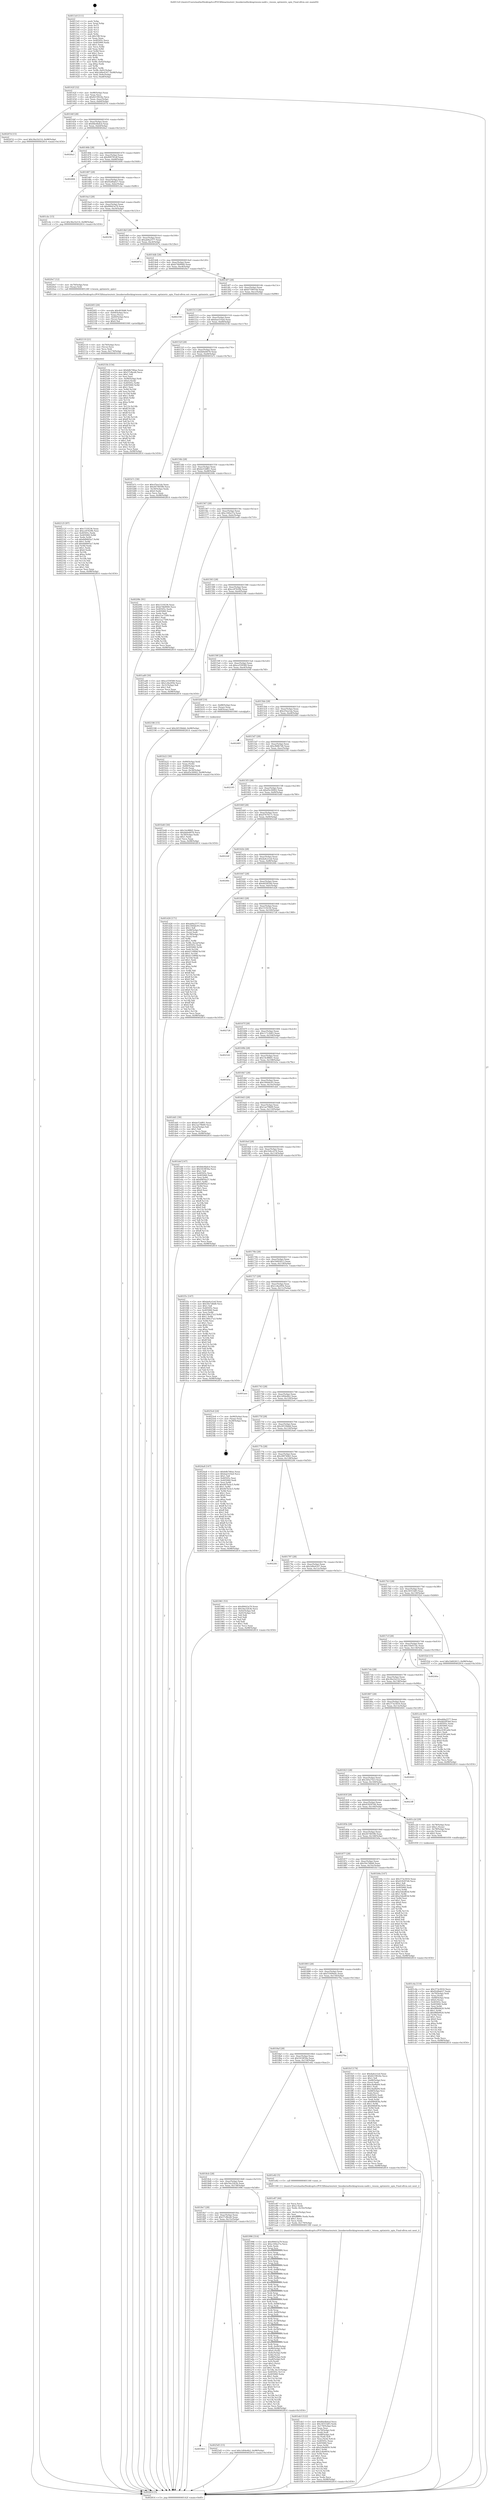 digraph "0x4013c0" {
  label = "0x4013c0 (/mnt/c/Users/mathe/Desktop/tcc/POCII/binaries/extr_linuxkernellockingrwsem-xadd.c_rwsem_optimistic_spin_Final-ollvm.out::main(0))"
  labelloc = "t"
  node[shape=record]

  Entry [label="",width=0.3,height=0.3,shape=circle,fillcolor=black,style=filled]
  "0x40142f" [label="{
     0x40142f [32]\l
     | [instrs]\l
     &nbsp;&nbsp;0x40142f \<+6\>: mov -0x98(%rbp),%eax\l
     &nbsp;&nbsp;0x401435 \<+2\>: mov %eax,%ecx\l
     &nbsp;&nbsp;0x401437 \<+6\>: sub $0x8219024e,%ecx\l
     &nbsp;&nbsp;0x40143d \<+6\>: mov %eax,-0xac(%rbp)\l
     &nbsp;&nbsp;0x401443 \<+6\>: mov %ecx,-0xb0(%rbp)\l
     &nbsp;&nbsp;0x401449 \<+6\>: je 000000000040207d \<main+0xcbd\>\l
  }"]
  "0x40207d" [label="{
     0x40207d [15]\l
     | [instrs]\l
     &nbsp;&nbsp;0x40207d \<+10\>: movl $0x36a1b214,-0x98(%rbp)\l
     &nbsp;&nbsp;0x402087 \<+5\>: jmp 0000000000402814 \<main+0x1454\>\l
  }"]
  "0x40144f" [label="{
     0x40144f [28]\l
     | [instrs]\l
     &nbsp;&nbsp;0x40144f \<+5\>: jmp 0000000000401454 \<main+0x94\>\l
     &nbsp;&nbsp;0x401454 \<+6\>: mov -0xac(%rbp),%eax\l
     &nbsp;&nbsp;0x40145a \<+5\>: sub $0x8de4bdcd,%eax\l
     &nbsp;&nbsp;0x40145f \<+6\>: mov %eax,-0xb4(%rbp)\l
     &nbsp;&nbsp;0x401465 \<+6\>: je 00000000004026a3 \<main+0x12e3\>\l
  }"]
  Exit [label="",width=0.3,height=0.3,shape=circle,fillcolor=black,style=filled,peripheries=2]
  "0x4026a3" [label="{
     0x4026a3\l
  }", style=dashed]
  "0x40146b" [label="{
     0x40146b [28]\l
     | [instrs]\l
     &nbsp;&nbsp;0x40146b \<+5\>: jmp 0000000000401470 \<main+0xb0\>\l
     &nbsp;&nbsp;0x401470 \<+6\>: mov -0xac(%rbp),%eax\l
     &nbsp;&nbsp;0x401476 \<+5\>: sub $0x909781df,%eax\l
     &nbsp;&nbsp;0x40147b \<+6\>: mov %eax,-0xb8(%rbp)\l
     &nbsp;&nbsp;0x401481 \<+6\>: je 0000000000402494 \<main+0x10d4\>\l
  }"]
  "0x401903" [label="{
     0x401903\l
  }", style=dashed]
  "0x402494" [label="{
     0x402494\l
  }", style=dashed]
  "0x401487" [label="{
     0x401487 [28]\l
     | [instrs]\l
     &nbsp;&nbsp;0x401487 \<+5\>: jmp 000000000040148c \<main+0xcc\>\l
     &nbsp;&nbsp;0x40148c \<+6\>: mov -0xac(%rbp),%eax\l
     &nbsp;&nbsp;0x401492 \<+5\>: sub $0x92d9a627,%eax\l
     &nbsp;&nbsp;0x401497 \<+6\>: mov %eax,-0xbc(%rbp)\l
     &nbsp;&nbsp;0x40149d \<+6\>: je 0000000000401cbc \<main+0x8fc\>\l
  }"]
  "0x4025d5" [label="{
     0x4025d5 [15]\l
     | [instrs]\l
     &nbsp;&nbsp;0x4025d5 \<+10\>: movl $0x1d04e6b2,-0x98(%rbp)\l
     &nbsp;&nbsp;0x4025df \<+5\>: jmp 0000000000402814 \<main+0x1454\>\l
  }"]
  "0x401cbc" [label="{
     0x401cbc [15]\l
     | [instrs]\l
     &nbsp;&nbsp;0x401cbc \<+10\>: movl $0x36a1b214,-0x98(%rbp)\l
     &nbsp;&nbsp;0x401cc6 \<+5\>: jmp 0000000000402814 \<main+0x1454\>\l
  }"]
  "0x4014a3" [label="{
     0x4014a3 [28]\l
     | [instrs]\l
     &nbsp;&nbsp;0x4014a3 \<+5\>: jmp 00000000004014a8 \<main+0xe8\>\l
     &nbsp;&nbsp;0x4014a8 \<+6\>: mov -0xac(%rbp),%eax\l
     &nbsp;&nbsp;0x4014ae \<+5\>: sub $0x99443a79,%eax\l
     &nbsp;&nbsp;0x4014b3 \<+6\>: mov %eax,-0xc0(%rbp)\l
     &nbsp;&nbsp;0x4014b9 \<+6\>: je 00000000004025fc \<main+0x123c\>\l
  }"]
  "0x402125" [label="{
     0x402125 [97]\l
     | [instrs]\l
     &nbsp;&nbsp;0x402125 \<+5\>: mov $0x1519236,%eax\l
     &nbsp;&nbsp;0x40212a \<+5\>: mov $0xcc87629b,%esi\l
     &nbsp;&nbsp;0x40212f \<+7\>: mov 0x40505c,%edx\l
     &nbsp;&nbsp;0x402136 \<+8\>: mov 0x405060,%r8d\l
     &nbsp;&nbsp;0x40213e \<+3\>: mov %edx,%r9d\l
     &nbsp;&nbsp;0x402141 \<+7\>: sub $0x6d0605a7,%r9d\l
     &nbsp;&nbsp;0x402148 \<+4\>: sub $0x1,%r9d\l
     &nbsp;&nbsp;0x40214c \<+7\>: add $0x6d0605a7,%r9d\l
     &nbsp;&nbsp;0x402153 \<+4\>: imul %r9d,%edx\l
     &nbsp;&nbsp;0x402157 \<+3\>: and $0x1,%edx\l
     &nbsp;&nbsp;0x40215a \<+3\>: cmp $0x0,%edx\l
     &nbsp;&nbsp;0x40215d \<+4\>: sete %r10b\l
     &nbsp;&nbsp;0x402161 \<+4\>: cmp $0xa,%r8d\l
     &nbsp;&nbsp;0x402165 \<+4\>: setl %r11b\l
     &nbsp;&nbsp;0x402169 \<+3\>: mov %r10b,%bl\l
     &nbsp;&nbsp;0x40216c \<+3\>: and %r11b,%bl\l
     &nbsp;&nbsp;0x40216f \<+3\>: xor %r11b,%r10b\l
     &nbsp;&nbsp;0x402172 \<+3\>: or %r10b,%bl\l
     &nbsp;&nbsp;0x402175 \<+3\>: test $0x1,%bl\l
     &nbsp;&nbsp;0x402178 \<+3\>: cmovne %esi,%eax\l
     &nbsp;&nbsp;0x40217b \<+6\>: mov %eax,-0x98(%rbp)\l
     &nbsp;&nbsp;0x402181 \<+5\>: jmp 0000000000402814 \<main+0x1454\>\l
  }"]
  "0x4025fc" [label="{
     0x4025fc\l
  }", style=dashed]
  "0x4014bf" [label="{
     0x4014bf [28]\l
     | [instrs]\l
     &nbsp;&nbsp;0x4014bf \<+5\>: jmp 00000000004014c4 \<main+0x104\>\l
     &nbsp;&nbsp;0x4014c4 \<+6\>: mov -0xac(%rbp),%eax\l
     &nbsp;&nbsp;0x4014ca \<+5\>: sub $0xab9a2577,%eax\l
     &nbsp;&nbsp;0x4014cf \<+6\>: mov %eax,-0xc4(%rbp)\l
     &nbsp;&nbsp;0x4014d5 \<+6\>: je 000000000040267e \<main+0x12be\>\l
  }"]
  "0x402110" [label="{
     0x402110 [21]\l
     | [instrs]\l
     &nbsp;&nbsp;0x402110 \<+4\>: mov -0x70(%rbp),%rcx\l
     &nbsp;&nbsp;0x402114 \<+3\>: mov (%rcx),%rcx\l
     &nbsp;&nbsp;0x402117 \<+3\>: mov %rcx,%rdi\l
     &nbsp;&nbsp;0x40211a \<+6\>: mov %eax,-0x174(%rbp)\l
     &nbsp;&nbsp;0x402120 \<+5\>: call 0000000000401030 \<free@plt\>\l
     | [calls]\l
     &nbsp;&nbsp;0x401030 \{1\} (unknown)\l
  }"]
  "0x40267e" [label="{
     0x40267e\l
  }", style=dashed]
  "0x4014db" [label="{
     0x4014db [28]\l
     | [instrs]\l
     &nbsp;&nbsp;0x4014db \<+5\>: jmp 00000000004014e0 \<main+0x120\>\l
     &nbsp;&nbsp;0x4014e0 \<+6\>: mov -0xac(%rbp),%eax\l
     &nbsp;&nbsp;0x4014e6 \<+5\>: sub $0xb74b9940,%eax\l
     &nbsp;&nbsp;0x4014eb \<+6\>: mov %eax,-0xc8(%rbp)\l
     &nbsp;&nbsp;0x4014f1 \<+6\>: je 00000000004020e7 \<main+0xd27\>\l
  }"]
  "0x4020f3" [label="{
     0x4020f3 [29]\l
     | [instrs]\l
     &nbsp;&nbsp;0x4020f3 \<+10\>: movabs $0x4030d6,%rdi\l
     &nbsp;&nbsp;0x4020fd \<+4\>: mov -0x60(%rbp),%rcx\l
     &nbsp;&nbsp;0x402101 \<+2\>: mov %eax,(%rcx)\l
     &nbsp;&nbsp;0x402103 \<+4\>: mov -0x60(%rbp),%rcx\l
     &nbsp;&nbsp;0x402107 \<+2\>: mov (%rcx),%esi\l
     &nbsp;&nbsp;0x402109 \<+2\>: mov $0x0,%al\l
     &nbsp;&nbsp;0x40210b \<+5\>: call 0000000000401040 \<printf@plt\>\l
     | [calls]\l
     &nbsp;&nbsp;0x401040 \{1\} (unknown)\l
  }"]
  "0x4020e7" [label="{
     0x4020e7 [12]\l
     | [instrs]\l
     &nbsp;&nbsp;0x4020e7 \<+4\>: mov -0x70(%rbp),%rax\l
     &nbsp;&nbsp;0x4020eb \<+3\>: mov (%rax),%rdi\l
     &nbsp;&nbsp;0x4020ee \<+5\>: call 0000000000401240 \<rwsem_optimistic_spin\>\l
     | [calls]\l
     &nbsp;&nbsp;0x401240 \{1\} (/mnt/c/Users/mathe/Desktop/tcc/POCII/binaries/extr_linuxkernellockingrwsem-xadd.c_rwsem_optimistic_spin_Final-ollvm.out::rwsem_optimistic_spin)\l
  }"]
  "0x4014f7" [label="{
     0x4014f7 [28]\l
     | [instrs]\l
     &nbsp;&nbsp;0x4014f7 \<+5\>: jmp 00000000004014fc \<main+0x13c\>\l
     &nbsp;&nbsp;0x4014fc \<+6\>: mov -0xac(%rbp),%eax\l
     &nbsp;&nbsp;0x401502 \<+5\>: sub $0xb759010d,%eax\l
     &nbsp;&nbsp;0x401507 \<+6\>: mov %eax,-0xcc(%rbp)\l
     &nbsp;&nbsp;0x40150d \<+6\>: je 0000000000402358 \<main+0xf98\>\l
  }"]
  "0x401eb3" [label="{
     0x401eb3 [122]\l
     | [instrs]\l
     &nbsp;&nbsp;0x401eb3 \<+5\>: mov $0x8de4bdcd,%ecx\l
     &nbsp;&nbsp;0x401eb8 \<+5\>: mov $0x34553df3,%edx\l
     &nbsp;&nbsp;0x401ebd \<+6\>: mov -0x170(%rbp),%esi\l
     &nbsp;&nbsp;0x401ec3 \<+3\>: imul %eax,%esi\l
     &nbsp;&nbsp;0x401ec6 \<+4\>: mov -0x70(%rbp),%rdi\l
     &nbsp;&nbsp;0x401eca \<+3\>: mov (%rdi),%rdi\l
     &nbsp;&nbsp;0x401ecd \<+4\>: mov -0x68(%rbp),%r8\l
     &nbsp;&nbsp;0x401ed1 \<+3\>: movslq (%r8),%r8\l
     &nbsp;&nbsp;0x401ed4 \<+4\>: mov %esi,(%rdi,%r8,4)\l
     &nbsp;&nbsp;0x401ed8 \<+7\>: mov 0x40505c,%eax\l
     &nbsp;&nbsp;0x401edf \<+7\>: mov 0x405060,%esi\l
     &nbsp;&nbsp;0x401ee6 \<+3\>: mov %eax,%r9d\l
     &nbsp;&nbsp;0x401ee9 \<+7\>: sub $0x2c8e6650,%r9d\l
     &nbsp;&nbsp;0x401ef0 \<+4\>: sub $0x1,%r9d\l
     &nbsp;&nbsp;0x401ef4 \<+7\>: add $0x2c8e6650,%r9d\l
     &nbsp;&nbsp;0x401efb \<+4\>: imul %r9d,%eax\l
     &nbsp;&nbsp;0x401eff \<+3\>: and $0x1,%eax\l
     &nbsp;&nbsp;0x401f02 \<+3\>: cmp $0x0,%eax\l
     &nbsp;&nbsp;0x401f05 \<+4\>: sete %r10b\l
     &nbsp;&nbsp;0x401f09 \<+3\>: cmp $0xa,%esi\l
     &nbsp;&nbsp;0x401f0c \<+4\>: setl %r11b\l
     &nbsp;&nbsp;0x401f10 \<+3\>: mov %r10b,%bl\l
     &nbsp;&nbsp;0x401f13 \<+3\>: and %r11b,%bl\l
     &nbsp;&nbsp;0x401f16 \<+3\>: xor %r11b,%r10b\l
     &nbsp;&nbsp;0x401f19 \<+3\>: or %r10b,%bl\l
     &nbsp;&nbsp;0x401f1c \<+3\>: test $0x1,%bl\l
     &nbsp;&nbsp;0x401f1f \<+3\>: cmovne %edx,%ecx\l
     &nbsp;&nbsp;0x401f22 \<+6\>: mov %ecx,-0x98(%rbp)\l
     &nbsp;&nbsp;0x401f28 \<+5\>: jmp 0000000000402814 \<main+0x1454\>\l
  }"]
  "0x402358" [label="{
     0x402358\l
  }", style=dashed]
  "0x401513" [label="{
     0x401513 [28]\l
     | [instrs]\l
     &nbsp;&nbsp;0x401513 \<+5\>: jmp 0000000000401518 \<main+0x158\>\l
     &nbsp;&nbsp;0x401518 \<+6\>: mov -0xac(%rbp),%eax\l
     &nbsp;&nbsp;0x40151e \<+5\>: sub $0xbae510a4,%eax\l
     &nbsp;&nbsp;0x401523 \<+6\>: mov %eax,-0xd0(%rbp)\l
     &nbsp;&nbsp;0x401529 \<+6\>: je 000000000040253b \<main+0x117b\>\l
  }"]
  "0x401e87" [label="{
     0x401e87 [44]\l
     | [instrs]\l
     &nbsp;&nbsp;0x401e87 \<+2\>: xor %ecx,%ecx\l
     &nbsp;&nbsp;0x401e89 \<+5\>: mov $0x2,%edx\l
     &nbsp;&nbsp;0x401e8e \<+6\>: mov %edx,-0x16c(%rbp)\l
     &nbsp;&nbsp;0x401e94 \<+1\>: cltd\l
     &nbsp;&nbsp;0x401e95 \<+6\>: mov -0x16c(%rbp),%esi\l
     &nbsp;&nbsp;0x401e9b \<+2\>: idiv %esi\l
     &nbsp;&nbsp;0x401e9d \<+6\>: imul $0xfffffffe,%edx,%edx\l
     &nbsp;&nbsp;0x401ea3 \<+3\>: sub $0x1,%ecx\l
     &nbsp;&nbsp;0x401ea6 \<+2\>: sub %ecx,%edx\l
     &nbsp;&nbsp;0x401ea8 \<+6\>: mov %edx,-0x170(%rbp)\l
     &nbsp;&nbsp;0x401eae \<+5\>: call 0000000000401160 \<next_i\>\l
     | [calls]\l
     &nbsp;&nbsp;0x401160 \{1\} (/mnt/c/Users/mathe/Desktop/tcc/POCII/binaries/extr_linuxkernellockingrwsem-xadd.c_rwsem_optimistic_spin_Final-ollvm.out::next_i)\l
  }"]
  "0x40253b" [label="{
     0x40253b [154]\l
     | [instrs]\l
     &nbsp;&nbsp;0x40253b \<+5\>: mov $0x6db746ae,%eax\l
     &nbsp;&nbsp;0x402540 \<+5\>: mov $0x57cfbcd4,%ecx\l
     &nbsp;&nbsp;0x402545 \<+2\>: mov $0x1,%dl\l
     &nbsp;&nbsp;0x402547 \<+2\>: xor %esi,%esi\l
     &nbsp;&nbsp;0x402549 \<+7\>: mov -0x90(%rbp),%rdi\l
     &nbsp;&nbsp;0x402550 \<+6\>: movl $0x0,(%rdi)\l
     &nbsp;&nbsp;0x402556 \<+8\>: mov 0x40505c,%r8d\l
     &nbsp;&nbsp;0x40255e \<+8\>: mov 0x405060,%r9d\l
     &nbsp;&nbsp;0x402566 \<+3\>: sub $0x1,%esi\l
     &nbsp;&nbsp;0x402569 \<+3\>: mov %r8d,%r10d\l
     &nbsp;&nbsp;0x40256c \<+3\>: add %esi,%r10d\l
     &nbsp;&nbsp;0x40256f \<+4\>: imul %r10d,%r8d\l
     &nbsp;&nbsp;0x402573 \<+4\>: and $0x1,%r8d\l
     &nbsp;&nbsp;0x402577 \<+4\>: cmp $0x0,%r8d\l
     &nbsp;&nbsp;0x40257b \<+4\>: sete %r11b\l
     &nbsp;&nbsp;0x40257f \<+4\>: cmp $0xa,%r9d\l
     &nbsp;&nbsp;0x402583 \<+3\>: setl %bl\l
     &nbsp;&nbsp;0x402586 \<+3\>: mov %r11b,%r14b\l
     &nbsp;&nbsp;0x402589 \<+4\>: xor $0xff,%r14b\l
     &nbsp;&nbsp;0x40258d \<+3\>: mov %bl,%r15b\l
     &nbsp;&nbsp;0x402590 \<+4\>: xor $0xff,%r15b\l
     &nbsp;&nbsp;0x402594 \<+3\>: xor $0x1,%dl\l
     &nbsp;&nbsp;0x402597 \<+3\>: mov %r14b,%r12b\l
     &nbsp;&nbsp;0x40259a \<+4\>: and $0xff,%r12b\l
     &nbsp;&nbsp;0x40259e \<+3\>: and %dl,%r11b\l
     &nbsp;&nbsp;0x4025a1 \<+3\>: mov %r15b,%r13b\l
     &nbsp;&nbsp;0x4025a4 \<+4\>: and $0xff,%r13b\l
     &nbsp;&nbsp;0x4025a8 \<+2\>: and %dl,%bl\l
     &nbsp;&nbsp;0x4025aa \<+3\>: or %r11b,%r12b\l
     &nbsp;&nbsp;0x4025ad \<+3\>: or %bl,%r13b\l
     &nbsp;&nbsp;0x4025b0 \<+3\>: xor %r13b,%r12b\l
     &nbsp;&nbsp;0x4025b3 \<+3\>: or %r15b,%r14b\l
     &nbsp;&nbsp;0x4025b6 \<+4\>: xor $0xff,%r14b\l
     &nbsp;&nbsp;0x4025ba \<+3\>: or $0x1,%dl\l
     &nbsp;&nbsp;0x4025bd \<+3\>: and %dl,%r14b\l
     &nbsp;&nbsp;0x4025c0 \<+3\>: or %r14b,%r12b\l
     &nbsp;&nbsp;0x4025c3 \<+4\>: test $0x1,%r12b\l
     &nbsp;&nbsp;0x4025c7 \<+3\>: cmovne %ecx,%eax\l
     &nbsp;&nbsp;0x4025ca \<+6\>: mov %eax,-0x98(%rbp)\l
     &nbsp;&nbsp;0x4025d0 \<+5\>: jmp 0000000000402814 \<main+0x1454\>\l
  }"]
  "0x40152f" [label="{
     0x40152f [28]\l
     | [instrs]\l
     &nbsp;&nbsp;0x40152f \<+5\>: jmp 0000000000401534 \<main+0x174\>\l
     &nbsp;&nbsp;0x401534 \<+6\>: mov -0xac(%rbp),%eax\l
     &nbsp;&nbsp;0x40153a \<+5\>: sub $0xbb0e6076,%eax\l
     &nbsp;&nbsp;0x40153f \<+6\>: mov %eax,-0xd4(%rbp)\l
     &nbsp;&nbsp;0x401545 \<+6\>: je 0000000000401b7c \<main+0x7bc\>\l
  }"]
  "0x401c4a" [label="{
     0x401c4a [114]\l
     | [instrs]\l
     &nbsp;&nbsp;0x401c4a \<+5\>: mov $0x373e3016,%ecx\l
     &nbsp;&nbsp;0x401c4f \<+5\>: mov $0x92d9a627,%edx\l
     &nbsp;&nbsp;0x401c54 \<+4\>: mov -0x70(%rbp),%rdi\l
     &nbsp;&nbsp;0x401c58 \<+3\>: mov %rax,(%rdi)\l
     &nbsp;&nbsp;0x401c5b \<+4\>: mov -0x68(%rbp),%rax\l
     &nbsp;&nbsp;0x401c5f \<+6\>: movl $0x0,(%rax)\l
     &nbsp;&nbsp;0x401c65 \<+7\>: mov 0x40505c,%esi\l
     &nbsp;&nbsp;0x401c6c \<+8\>: mov 0x405060,%r8d\l
     &nbsp;&nbsp;0x401c74 \<+3\>: mov %esi,%r9d\l
     &nbsp;&nbsp;0x401c77 \<+7\>: add $0x9f6b0620,%r9d\l
     &nbsp;&nbsp;0x401c7e \<+4\>: sub $0x1,%r9d\l
     &nbsp;&nbsp;0x401c82 \<+7\>: sub $0x9f6b0620,%r9d\l
     &nbsp;&nbsp;0x401c89 \<+4\>: imul %r9d,%esi\l
     &nbsp;&nbsp;0x401c8d \<+3\>: and $0x1,%esi\l
     &nbsp;&nbsp;0x401c90 \<+3\>: cmp $0x0,%esi\l
     &nbsp;&nbsp;0x401c93 \<+4\>: sete %r10b\l
     &nbsp;&nbsp;0x401c97 \<+4\>: cmp $0xa,%r8d\l
     &nbsp;&nbsp;0x401c9b \<+4\>: setl %r11b\l
     &nbsp;&nbsp;0x401c9f \<+3\>: mov %r10b,%bl\l
     &nbsp;&nbsp;0x401ca2 \<+3\>: and %r11b,%bl\l
     &nbsp;&nbsp;0x401ca5 \<+3\>: xor %r11b,%r10b\l
     &nbsp;&nbsp;0x401ca8 \<+3\>: or %r10b,%bl\l
     &nbsp;&nbsp;0x401cab \<+3\>: test $0x1,%bl\l
     &nbsp;&nbsp;0x401cae \<+3\>: cmovne %edx,%ecx\l
     &nbsp;&nbsp;0x401cb1 \<+6\>: mov %ecx,-0x98(%rbp)\l
     &nbsp;&nbsp;0x401cb7 \<+5\>: jmp 0000000000402814 \<main+0x1454\>\l
  }"]
  "0x401b7c" [label="{
     0x401b7c [30]\l
     | [instrs]\l
     &nbsp;&nbsp;0x401b7c \<+5\>: mov $0xcf3ea1da,%eax\l
     &nbsp;&nbsp;0x401b81 \<+5\>: mov $0x44746596,%ecx\l
     &nbsp;&nbsp;0x401b86 \<+3\>: mov -0x30(%rbp),%edx\l
     &nbsp;&nbsp;0x401b89 \<+3\>: cmp $0x0,%edx\l
     &nbsp;&nbsp;0x401b8c \<+3\>: cmove %ecx,%eax\l
     &nbsp;&nbsp;0x401b8f \<+6\>: mov %eax,-0x98(%rbp)\l
     &nbsp;&nbsp;0x401b95 \<+5\>: jmp 0000000000402814 \<main+0x1454\>\l
  }"]
  "0x40154b" [label="{
     0x40154b [28]\l
     | [instrs]\l
     &nbsp;&nbsp;0x40154b \<+5\>: jmp 0000000000401550 \<main+0x190\>\l
     &nbsp;&nbsp;0x401550 \<+6\>: mov -0xac(%rbp),%eax\l
     &nbsp;&nbsp;0x401556 \<+5\>: sub $0xbe53df61,%eax\l
     &nbsp;&nbsp;0x40155b \<+6\>: mov %eax,-0xd8(%rbp)\l
     &nbsp;&nbsp;0x401561 \<+6\>: je 000000000040208c \<main+0xccc\>\l
  }"]
  "0x401b22" [label="{
     0x401b22 [30]\l
     | [instrs]\l
     &nbsp;&nbsp;0x401b22 \<+4\>: mov -0x80(%rbp),%rdi\l
     &nbsp;&nbsp;0x401b26 \<+2\>: mov %eax,(%rdi)\l
     &nbsp;&nbsp;0x401b28 \<+4\>: mov -0x80(%rbp),%rdi\l
     &nbsp;&nbsp;0x401b2c \<+2\>: mov (%rdi),%eax\l
     &nbsp;&nbsp;0x401b2e \<+3\>: mov %eax,-0x30(%rbp)\l
     &nbsp;&nbsp;0x401b31 \<+10\>: movl $0xd5e30002,-0x98(%rbp)\l
     &nbsp;&nbsp;0x401b3b \<+5\>: jmp 0000000000402814 \<main+0x1454\>\l
  }"]
  "0x40208c" [label="{
     0x40208c [91]\l
     | [instrs]\l
     &nbsp;&nbsp;0x40208c \<+5\>: mov $0x1519236,%eax\l
     &nbsp;&nbsp;0x402091 \<+5\>: mov $0xb74b9940,%ecx\l
     &nbsp;&nbsp;0x402096 \<+7\>: mov 0x40505c,%edx\l
     &nbsp;&nbsp;0x40209d \<+7\>: mov 0x405060,%esi\l
     &nbsp;&nbsp;0x4020a4 \<+2\>: mov %edx,%edi\l
     &nbsp;&nbsp;0x4020a6 \<+6\>: sub $0xe1ac7509,%edi\l
     &nbsp;&nbsp;0x4020ac \<+3\>: sub $0x1,%edi\l
     &nbsp;&nbsp;0x4020af \<+6\>: add $0xe1ac7509,%edi\l
     &nbsp;&nbsp;0x4020b5 \<+3\>: imul %edi,%edx\l
     &nbsp;&nbsp;0x4020b8 \<+3\>: and $0x1,%edx\l
     &nbsp;&nbsp;0x4020bb \<+3\>: cmp $0x0,%edx\l
     &nbsp;&nbsp;0x4020be \<+4\>: sete %r8b\l
     &nbsp;&nbsp;0x4020c2 \<+3\>: cmp $0xa,%esi\l
     &nbsp;&nbsp;0x4020c5 \<+4\>: setl %r9b\l
     &nbsp;&nbsp;0x4020c9 \<+3\>: mov %r8b,%r10b\l
     &nbsp;&nbsp;0x4020cc \<+3\>: and %r9b,%r10b\l
     &nbsp;&nbsp;0x4020cf \<+3\>: xor %r9b,%r8b\l
     &nbsp;&nbsp;0x4020d2 \<+3\>: or %r8b,%r10b\l
     &nbsp;&nbsp;0x4020d5 \<+4\>: test $0x1,%r10b\l
     &nbsp;&nbsp;0x4020d9 \<+3\>: cmovne %ecx,%eax\l
     &nbsp;&nbsp;0x4020dc \<+6\>: mov %eax,-0x98(%rbp)\l
     &nbsp;&nbsp;0x4020e2 \<+5\>: jmp 0000000000402814 \<main+0x1454\>\l
  }"]
  "0x401567" [label="{
     0x401567 [28]\l
     | [instrs]\l
     &nbsp;&nbsp;0x401567 \<+5\>: jmp 000000000040156c \<main+0x1ac\>\l
     &nbsp;&nbsp;0x40156c \<+6\>: mov -0xac(%rbp),%eax\l
     &nbsp;&nbsp;0x401572 \<+5\>: sub $0xc160a37a,%eax\l
     &nbsp;&nbsp;0x401577 \<+6\>: mov %eax,-0xdc(%rbp)\l
     &nbsp;&nbsp;0x40157d \<+6\>: je 0000000000401ad0 \<main+0x710\>\l
  }"]
  "0x4018e7" [label="{
     0x4018e7 [28]\l
     | [instrs]\l
     &nbsp;&nbsp;0x4018e7 \<+5\>: jmp 00000000004018ec \<main+0x52c\>\l
     &nbsp;&nbsp;0x4018ec \<+6\>: mov -0xac(%rbp),%eax\l
     &nbsp;&nbsp;0x4018f2 \<+5\>: sub $0x57cfbcd4,%eax\l
     &nbsp;&nbsp;0x4018f7 \<+6\>: mov %eax,-0x15c(%rbp)\l
     &nbsp;&nbsp;0x4018fd \<+6\>: je 00000000004025d5 \<main+0x1215\>\l
  }"]
  "0x401ad0" [label="{
     0x401ad0 [30]\l
     | [instrs]\l
     &nbsp;&nbsp;0x401ad0 \<+5\>: mov $0xce559589,%eax\l
     &nbsp;&nbsp;0x401ad5 \<+5\>: mov $0x1c8a295b,%ecx\l
     &nbsp;&nbsp;0x401ada \<+3\>: mov -0x31(%rbp),%dl\l
     &nbsp;&nbsp;0x401add \<+3\>: test $0x1,%dl\l
     &nbsp;&nbsp;0x401ae0 \<+3\>: cmovne %ecx,%eax\l
     &nbsp;&nbsp;0x401ae3 \<+6\>: mov %eax,-0x98(%rbp)\l
     &nbsp;&nbsp;0x401ae9 \<+5\>: jmp 0000000000402814 \<main+0x1454\>\l
  }"]
  "0x401583" [label="{
     0x401583 [28]\l
     | [instrs]\l
     &nbsp;&nbsp;0x401583 \<+5\>: jmp 0000000000401588 \<main+0x1c8\>\l
     &nbsp;&nbsp;0x401588 \<+6\>: mov -0xac(%rbp),%eax\l
     &nbsp;&nbsp;0x40158e \<+5\>: sub $0xcc87629b,%eax\l
     &nbsp;&nbsp;0x401593 \<+6\>: mov %eax,-0xe0(%rbp)\l
     &nbsp;&nbsp;0x401599 \<+6\>: je 0000000000402186 \<main+0xdc6\>\l
  }"]
  "0x401996" [label="{
     0x401996 [314]\l
     | [instrs]\l
     &nbsp;&nbsp;0x401996 \<+5\>: mov $0x99443a79,%eax\l
     &nbsp;&nbsp;0x40199b \<+5\>: mov $0xc160a37a,%ecx\l
     &nbsp;&nbsp;0x4019a0 \<+2\>: xor %edx,%edx\l
     &nbsp;&nbsp;0x4019a2 \<+3\>: mov %rsp,%rsi\l
     &nbsp;&nbsp;0x4019a5 \<+4\>: add $0xfffffffffffffff0,%rsi\l
     &nbsp;&nbsp;0x4019a9 \<+3\>: mov %rsi,%rsp\l
     &nbsp;&nbsp;0x4019ac \<+7\>: mov %rsi,-0x90(%rbp)\l
     &nbsp;&nbsp;0x4019b3 \<+3\>: mov %rsp,%rsi\l
     &nbsp;&nbsp;0x4019b6 \<+4\>: add $0xfffffffffffffff0,%rsi\l
     &nbsp;&nbsp;0x4019ba \<+3\>: mov %rsi,%rsp\l
     &nbsp;&nbsp;0x4019bd \<+3\>: mov %rsp,%rdi\l
     &nbsp;&nbsp;0x4019c0 \<+4\>: add $0xfffffffffffffff0,%rdi\l
     &nbsp;&nbsp;0x4019c4 \<+3\>: mov %rdi,%rsp\l
     &nbsp;&nbsp;0x4019c7 \<+7\>: mov %rdi,-0x88(%rbp)\l
     &nbsp;&nbsp;0x4019ce \<+3\>: mov %rsp,%rdi\l
     &nbsp;&nbsp;0x4019d1 \<+4\>: add $0xfffffffffffffff0,%rdi\l
     &nbsp;&nbsp;0x4019d5 \<+3\>: mov %rdi,%rsp\l
     &nbsp;&nbsp;0x4019d8 \<+4\>: mov %rdi,-0x80(%rbp)\l
     &nbsp;&nbsp;0x4019dc \<+3\>: mov %rsp,%rdi\l
     &nbsp;&nbsp;0x4019df \<+4\>: add $0xfffffffffffffff0,%rdi\l
     &nbsp;&nbsp;0x4019e3 \<+3\>: mov %rdi,%rsp\l
     &nbsp;&nbsp;0x4019e6 \<+4\>: mov %rdi,-0x78(%rbp)\l
     &nbsp;&nbsp;0x4019ea \<+3\>: mov %rsp,%rdi\l
     &nbsp;&nbsp;0x4019ed \<+4\>: add $0xfffffffffffffff0,%rdi\l
     &nbsp;&nbsp;0x4019f1 \<+3\>: mov %rdi,%rsp\l
     &nbsp;&nbsp;0x4019f4 \<+4\>: mov %rdi,-0x70(%rbp)\l
     &nbsp;&nbsp;0x4019f8 \<+3\>: mov %rsp,%rdi\l
     &nbsp;&nbsp;0x4019fb \<+4\>: add $0xfffffffffffffff0,%rdi\l
     &nbsp;&nbsp;0x4019ff \<+3\>: mov %rdi,%rsp\l
     &nbsp;&nbsp;0x401a02 \<+4\>: mov %rdi,-0x68(%rbp)\l
     &nbsp;&nbsp;0x401a06 \<+3\>: mov %rsp,%rdi\l
     &nbsp;&nbsp;0x401a09 \<+4\>: add $0xfffffffffffffff0,%rdi\l
     &nbsp;&nbsp;0x401a0d \<+3\>: mov %rdi,%rsp\l
     &nbsp;&nbsp;0x401a10 \<+4\>: mov %rdi,-0x60(%rbp)\l
     &nbsp;&nbsp;0x401a14 \<+3\>: mov %rsp,%rdi\l
     &nbsp;&nbsp;0x401a17 \<+4\>: add $0xfffffffffffffff0,%rdi\l
     &nbsp;&nbsp;0x401a1b \<+3\>: mov %rdi,%rsp\l
     &nbsp;&nbsp;0x401a1e \<+4\>: mov %rdi,-0x58(%rbp)\l
     &nbsp;&nbsp;0x401a22 \<+3\>: mov %rsp,%rdi\l
     &nbsp;&nbsp;0x401a25 \<+4\>: add $0xfffffffffffffff0,%rdi\l
     &nbsp;&nbsp;0x401a29 \<+3\>: mov %rdi,%rsp\l
     &nbsp;&nbsp;0x401a2c \<+4\>: mov %rdi,-0x50(%rbp)\l
     &nbsp;&nbsp;0x401a30 \<+3\>: mov %rsp,%rdi\l
     &nbsp;&nbsp;0x401a33 \<+4\>: add $0xfffffffffffffff0,%rdi\l
     &nbsp;&nbsp;0x401a37 \<+3\>: mov %rdi,%rsp\l
     &nbsp;&nbsp;0x401a3a \<+4\>: mov %rdi,-0x48(%rbp)\l
     &nbsp;&nbsp;0x401a3e \<+3\>: mov %rsp,%rdi\l
     &nbsp;&nbsp;0x401a41 \<+4\>: add $0xfffffffffffffff0,%rdi\l
     &nbsp;&nbsp;0x401a45 \<+3\>: mov %rdi,%rsp\l
     &nbsp;&nbsp;0x401a48 \<+4\>: mov %rdi,-0x40(%rbp)\l
     &nbsp;&nbsp;0x401a4c \<+7\>: mov -0x90(%rbp),%rdi\l
     &nbsp;&nbsp;0x401a53 \<+6\>: movl $0x0,(%rdi)\l
     &nbsp;&nbsp;0x401a59 \<+7\>: mov -0x9c(%rbp),%r8d\l
     &nbsp;&nbsp;0x401a60 \<+3\>: mov %r8d,(%rsi)\l
     &nbsp;&nbsp;0x401a63 \<+7\>: mov -0x88(%rbp),%rdi\l
     &nbsp;&nbsp;0x401a6a \<+7\>: mov -0xa8(%rbp),%r9\l
     &nbsp;&nbsp;0x401a71 \<+3\>: mov %r9,(%rdi)\l
     &nbsp;&nbsp;0x401a74 \<+3\>: cmpl $0x2,(%rsi)\l
     &nbsp;&nbsp;0x401a77 \<+4\>: setne %r10b\l
     &nbsp;&nbsp;0x401a7b \<+4\>: and $0x1,%r10b\l
     &nbsp;&nbsp;0x401a7f \<+4\>: mov %r10b,-0x31(%rbp)\l
     &nbsp;&nbsp;0x401a83 \<+8\>: mov 0x40505c,%r11d\l
     &nbsp;&nbsp;0x401a8b \<+7\>: mov 0x405060,%ebx\l
     &nbsp;&nbsp;0x401a92 \<+3\>: sub $0x1,%edx\l
     &nbsp;&nbsp;0x401a95 \<+3\>: mov %r11d,%r14d\l
     &nbsp;&nbsp;0x401a98 \<+3\>: add %edx,%r14d\l
     &nbsp;&nbsp;0x401a9b \<+4\>: imul %r14d,%r11d\l
     &nbsp;&nbsp;0x401a9f \<+4\>: and $0x1,%r11d\l
     &nbsp;&nbsp;0x401aa3 \<+4\>: cmp $0x0,%r11d\l
     &nbsp;&nbsp;0x401aa7 \<+4\>: sete %r10b\l
     &nbsp;&nbsp;0x401aab \<+3\>: cmp $0xa,%ebx\l
     &nbsp;&nbsp;0x401aae \<+4\>: setl %r15b\l
     &nbsp;&nbsp;0x401ab2 \<+3\>: mov %r10b,%r12b\l
     &nbsp;&nbsp;0x401ab5 \<+3\>: and %r15b,%r12b\l
     &nbsp;&nbsp;0x401ab8 \<+3\>: xor %r15b,%r10b\l
     &nbsp;&nbsp;0x401abb \<+3\>: or %r10b,%r12b\l
     &nbsp;&nbsp;0x401abe \<+4\>: test $0x1,%r12b\l
     &nbsp;&nbsp;0x401ac2 \<+3\>: cmovne %ecx,%eax\l
     &nbsp;&nbsp;0x401ac5 \<+6\>: mov %eax,-0x98(%rbp)\l
     &nbsp;&nbsp;0x401acb \<+5\>: jmp 0000000000402814 \<main+0x1454\>\l
  }"]
  "0x402186" [label="{
     0x402186 [15]\l
     | [instrs]\l
     &nbsp;&nbsp;0x402186 \<+10\>: movl $0x26539ddd,-0x98(%rbp)\l
     &nbsp;&nbsp;0x402190 \<+5\>: jmp 0000000000402814 \<main+0x1454\>\l
  }"]
  "0x40159f" [label="{
     0x40159f [28]\l
     | [instrs]\l
     &nbsp;&nbsp;0x40159f \<+5\>: jmp 00000000004015a4 \<main+0x1e4\>\l
     &nbsp;&nbsp;0x4015a4 \<+6\>: mov -0xac(%rbp),%eax\l
     &nbsp;&nbsp;0x4015aa \<+5\>: sub $0xce559589,%eax\l
     &nbsp;&nbsp;0x4015af \<+6\>: mov %eax,-0xe4(%rbp)\l
     &nbsp;&nbsp;0x4015b5 \<+6\>: je 0000000000401b0f \<main+0x74f\>\l
  }"]
  "0x4018cb" [label="{
     0x4018cb [28]\l
     | [instrs]\l
     &nbsp;&nbsp;0x4018cb \<+5\>: jmp 00000000004018d0 \<main+0x510\>\l
     &nbsp;&nbsp;0x4018d0 \<+6\>: mov -0xac(%rbp),%eax\l
     &nbsp;&nbsp;0x4018d6 \<+5\>: sub $0x54a32b3b,%eax\l
     &nbsp;&nbsp;0x4018db \<+6\>: mov %eax,-0x158(%rbp)\l
     &nbsp;&nbsp;0x4018e1 \<+6\>: je 0000000000401996 \<main+0x5d6\>\l
  }"]
  "0x401b0f" [label="{
     0x401b0f [19]\l
     | [instrs]\l
     &nbsp;&nbsp;0x401b0f \<+7\>: mov -0x88(%rbp),%rax\l
     &nbsp;&nbsp;0x401b16 \<+3\>: mov (%rax),%rax\l
     &nbsp;&nbsp;0x401b19 \<+4\>: mov 0x8(%rax),%rdi\l
     &nbsp;&nbsp;0x401b1d \<+5\>: call 0000000000401060 \<atoi@plt\>\l
     | [calls]\l
     &nbsp;&nbsp;0x401060 \{1\} (unknown)\l
  }"]
  "0x4015bb" [label="{
     0x4015bb [28]\l
     | [instrs]\l
     &nbsp;&nbsp;0x4015bb \<+5\>: jmp 00000000004015c0 \<main+0x200\>\l
     &nbsp;&nbsp;0x4015c0 \<+6\>: mov -0xac(%rbp),%eax\l
     &nbsp;&nbsp;0x4015c6 \<+5\>: sub $0xcf3ea1da,%eax\l
     &nbsp;&nbsp;0x4015cb \<+6\>: mov %eax,-0xe8(%rbp)\l
     &nbsp;&nbsp;0x4015d1 \<+6\>: je 0000000000402485 \<main+0x10c5\>\l
  }"]
  "0x401e82" [label="{
     0x401e82 [5]\l
     | [instrs]\l
     &nbsp;&nbsp;0x401e82 \<+5\>: call 0000000000401160 \<next_i\>\l
     | [calls]\l
     &nbsp;&nbsp;0x401160 \{1\} (/mnt/c/Users/mathe/Desktop/tcc/POCII/binaries/extr_linuxkernellockingrwsem-xadd.c_rwsem_optimistic_spin_Final-ollvm.out::next_i)\l
  }"]
  "0x402485" [label="{
     0x402485\l
  }", style=dashed]
  "0x4015d7" [label="{
     0x4015d7 [28]\l
     | [instrs]\l
     &nbsp;&nbsp;0x4015d7 \<+5\>: jmp 00000000004015dc \<main+0x21c\>\l
     &nbsp;&nbsp;0x4015dc \<+6\>: mov -0xac(%rbp),%eax\l
     &nbsp;&nbsp;0x4015e2 \<+5\>: sub $0xcfb8b7d6,%eax\l
     &nbsp;&nbsp;0x4015e7 \<+6\>: mov %eax,-0xec(%rbp)\l
     &nbsp;&nbsp;0x4015ed \<+6\>: je 0000000000402195 \<main+0xdd5\>\l
  }"]
  "0x4018af" [label="{
     0x4018af [28]\l
     | [instrs]\l
     &nbsp;&nbsp;0x4018af \<+5\>: jmp 00000000004018b4 \<main+0x4f4\>\l
     &nbsp;&nbsp;0x4018b4 \<+6\>: mov -0xac(%rbp),%eax\l
     &nbsp;&nbsp;0x4018ba \<+5\>: sub $0x5418f34a,%eax\l
     &nbsp;&nbsp;0x4018bf \<+6\>: mov %eax,-0x154(%rbp)\l
     &nbsp;&nbsp;0x4018c5 \<+6\>: je 0000000000401e82 \<main+0xac2\>\l
  }"]
  "0x402195" [label="{
     0x402195\l
  }", style=dashed]
  "0x4015f3" [label="{
     0x4015f3 [28]\l
     | [instrs]\l
     &nbsp;&nbsp;0x4015f3 \<+5\>: jmp 00000000004015f8 \<main+0x238\>\l
     &nbsp;&nbsp;0x4015f8 \<+6\>: mov -0xac(%rbp),%eax\l
     &nbsp;&nbsp;0x4015fe \<+5\>: sub $0xd5e30002,%eax\l
     &nbsp;&nbsp;0x401603 \<+6\>: mov %eax,-0xf0(%rbp)\l
     &nbsp;&nbsp;0x401609 \<+6\>: je 0000000000401b40 \<main+0x780\>\l
  }"]
  "0x40279a" [label="{
     0x40279a\l
  }", style=dashed]
  "0x401b40" [label="{
     0x401b40 [30]\l
     | [instrs]\l
     &nbsp;&nbsp;0x401b40 \<+5\>: mov $0x14c88fd1,%eax\l
     &nbsp;&nbsp;0x401b45 \<+5\>: mov $0xbb0e6076,%ecx\l
     &nbsp;&nbsp;0x401b4a \<+3\>: mov -0x30(%rbp),%edx\l
     &nbsp;&nbsp;0x401b4d \<+3\>: cmp $0x1,%edx\l
     &nbsp;&nbsp;0x401b50 \<+3\>: cmovl %ecx,%eax\l
     &nbsp;&nbsp;0x401b53 \<+6\>: mov %eax,-0x98(%rbp)\l
     &nbsp;&nbsp;0x401b59 \<+5\>: jmp 0000000000402814 \<main+0x1454\>\l
  }"]
  "0x40160f" [label="{
     0x40160f [28]\l
     | [instrs]\l
     &nbsp;&nbsp;0x40160f \<+5\>: jmp 0000000000401614 \<main+0x254\>\l
     &nbsp;&nbsp;0x401614 \<+6\>: mov -0xac(%rbp),%eax\l
     &nbsp;&nbsp;0x40161a \<+5\>: sub $0xd7679171,%eax\l
     &nbsp;&nbsp;0x40161f \<+6\>: mov %eax,-0xf4(%rbp)\l
     &nbsp;&nbsp;0x401625 \<+6\>: je 00000000004022df \<main+0xf1f\>\l
  }"]
  "0x401893" [label="{
     0x401893 [28]\l
     | [instrs]\l
     &nbsp;&nbsp;0x401893 \<+5\>: jmp 0000000000401898 \<main+0x4d8\>\l
     &nbsp;&nbsp;0x401898 \<+6\>: mov -0xac(%rbp),%eax\l
     &nbsp;&nbsp;0x40189e \<+5\>: sub $0x51609e0c,%eax\l
     &nbsp;&nbsp;0x4018a3 \<+6\>: mov %eax,-0x150(%rbp)\l
     &nbsp;&nbsp;0x4018a9 \<+6\>: je 000000000040279a \<main+0x13da\>\l
  }"]
  "0x4022df" [label="{
     0x4022df\l
  }", style=dashed]
  "0x40162b" [label="{
     0x40162b [28]\l
     | [instrs]\l
     &nbsp;&nbsp;0x40162b \<+5\>: jmp 0000000000401630 \<main+0x270\>\l
     &nbsp;&nbsp;0x401630 \<+6\>: mov -0xac(%rbp),%eax\l
     &nbsp;&nbsp;0x401636 \<+5\>: sub $0xda4ce1ed,%eax\l
     &nbsp;&nbsp;0x40163b \<+6\>: mov %eax,-0xf8(%rbp)\l
     &nbsp;&nbsp;0x401641 \<+6\>: je 00000000004026fe \<main+0x133e\>\l
  }"]
  "0x401fcf" [label="{
     0x401fcf [174]\l
     | [instrs]\l
     &nbsp;&nbsp;0x401fcf \<+5\>: mov $0xda4ce1ed,%eax\l
     &nbsp;&nbsp;0x401fd4 \<+5\>: mov $0x8219024e,%ecx\l
     &nbsp;&nbsp;0x401fd9 \<+2\>: mov $0x1,%dl\l
     &nbsp;&nbsp;0x401fdb \<+4\>: mov -0x68(%rbp),%rsi\l
     &nbsp;&nbsp;0x401fdf \<+2\>: mov (%rsi),%edi\l
     &nbsp;&nbsp;0x401fe1 \<+6\>: add $0xc4adfa04,%edi\l
     &nbsp;&nbsp;0x401fe7 \<+3\>: add $0x1,%edi\l
     &nbsp;&nbsp;0x401fea \<+6\>: sub $0xc4adfa04,%edi\l
     &nbsp;&nbsp;0x401ff0 \<+4\>: mov -0x68(%rbp),%rsi\l
     &nbsp;&nbsp;0x401ff4 \<+2\>: mov %edi,(%rsi)\l
     &nbsp;&nbsp;0x401ff6 \<+7\>: mov 0x40505c,%edi\l
     &nbsp;&nbsp;0x401ffd \<+8\>: mov 0x405060,%r8d\l
     &nbsp;&nbsp;0x402005 \<+3\>: mov %edi,%r9d\l
     &nbsp;&nbsp;0x402008 \<+7\>: sub $0x846df3fa,%r9d\l
     &nbsp;&nbsp;0x40200f \<+4\>: sub $0x1,%r9d\l
     &nbsp;&nbsp;0x402013 \<+7\>: add $0x846df3fa,%r9d\l
     &nbsp;&nbsp;0x40201a \<+4\>: imul %r9d,%edi\l
     &nbsp;&nbsp;0x40201e \<+3\>: and $0x1,%edi\l
     &nbsp;&nbsp;0x402021 \<+3\>: cmp $0x0,%edi\l
     &nbsp;&nbsp;0x402024 \<+4\>: sete %r10b\l
     &nbsp;&nbsp;0x402028 \<+4\>: cmp $0xa,%r8d\l
     &nbsp;&nbsp;0x40202c \<+4\>: setl %r11b\l
     &nbsp;&nbsp;0x402030 \<+3\>: mov %r10b,%bl\l
     &nbsp;&nbsp;0x402033 \<+3\>: xor $0xff,%bl\l
     &nbsp;&nbsp;0x402036 \<+3\>: mov %r11b,%r14b\l
     &nbsp;&nbsp;0x402039 \<+4\>: xor $0xff,%r14b\l
     &nbsp;&nbsp;0x40203d \<+3\>: xor $0x1,%dl\l
     &nbsp;&nbsp;0x402040 \<+3\>: mov %bl,%r15b\l
     &nbsp;&nbsp;0x402043 \<+4\>: and $0xff,%r15b\l
     &nbsp;&nbsp;0x402047 \<+3\>: and %dl,%r10b\l
     &nbsp;&nbsp;0x40204a \<+3\>: mov %r14b,%r12b\l
     &nbsp;&nbsp;0x40204d \<+4\>: and $0xff,%r12b\l
     &nbsp;&nbsp;0x402051 \<+3\>: and %dl,%r11b\l
     &nbsp;&nbsp;0x402054 \<+3\>: or %r10b,%r15b\l
     &nbsp;&nbsp;0x402057 \<+3\>: or %r11b,%r12b\l
     &nbsp;&nbsp;0x40205a \<+3\>: xor %r12b,%r15b\l
     &nbsp;&nbsp;0x40205d \<+3\>: or %r14b,%bl\l
     &nbsp;&nbsp;0x402060 \<+3\>: xor $0xff,%bl\l
     &nbsp;&nbsp;0x402063 \<+3\>: or $0x1,%dl\l
     &nbsp;&nbsp;0x402066 \<+2\>: and %dl,%bl\l
     &nbsp;&nbsp;0x402068 \<+3\>: or %bl,%r15b\l
     &nbsp;&nbsp;0x40206b \<+4\>: test $0x1,%r15b\l
     &nbsp;&nbsp;0x40206f \<+3\>: cmovne %ecx,%eax\l
     &nbsp;&nbsp;0x402072 \<+6\>: mov %eax,-0x98(%rbp)\l
     &nbsp;&nbsp;0x402078 \<+5\>: jmp 0000000000402814 \<main+0x1454\>\l
  }"]
  "0x4026fe" [label="{
     0x4026fe\l
  }", style=dashed]
  "0x401647" [label="{
     0x401647 [28]\l
     | [instrs]\l
     &nbsp;&nbsp;0x401647 \<+5\>: jmp 000000000040164c \<main+0x28c\>\l
     &nbsp;&nbsp;0x40164c \<+6\>: mov -0xac(%rbp),%eax\l
     &nbsp;&nbsp;0x401652 \<+5\>: sub $0xdd20f34d,%eax\l
     &nbsp;&nbsp;0x401657 \<+6\>: mov %eax,-0xfc(%rbp)\l
     &nbsp;&nbsp;0x40165d \<+6\>: je 0000000000401d26 \<main+0x966\>\l
  }"]
  "0x401877" [label="{
     0x401877 [28]\l
     | [instrs]\l
     &nbsp;&nbsp;0x401877 \<+5\>: jmp 000000000040187c \<main+0x4bc\>\l
     &nbsp;&nbsp;0x40187c \<+6\>: mov -0xac(%rbp),%eax\l
     &nbsp;&nbsp;0x401882 \<+5\>: sub $0x50e7dbb8,%eax\l
     &nbsp;&nbsp;0x401887 \<+6\>: mov %eax,-0x14c(%rbp)\l
     &nbsp;&nbsp;0x40188d \<+6\>: je 0000000000401fcf \<main+0xc0f\>\l
  }"]
  "0x401d26" [label="{
     0x401d26 [171]\l
     | [instrs]\l
     &nbsp;&nbsp;0x401d26 \<+5\>: mov $0xab9a2577,%eax\l
     &nbsp;&nbsp;0x401d2b \<+5\>: mov $0x1844dc93,%ecx\l
     &nbsp;&nbsp;0x401d30 \<+2\>: mov $0x1,%dl\l
     &nbsp;&nbsp;0x401d32 \<+4\>: mov -0x68(%rbp),%rsi\l
     &nbsp;&nbsp;0x401d36 \<+2\>: mov (%rsi),%edi\l
     &nbsp;&nbsp;0x401d38 \<+4\>: mov -0x78(%rbp),%rsi\l
     &nbsp;&nbsp;0x401d3c \<+2\>: cmp (%rsi),%edi\l
     &nbsp;&nbsp;0x401d3e \<+4\>: setl %r8b\l
     &nbsp;&nbsp;0x401d42 \<+4\>: and $0x1,%r8b\l
     &nbsp;&nbsp;0x401d46 \<+4\>: mov %r8b,-0x2a(%rbp)\l
     &nbsp;&nbsp;0x401d4a \<+7\>: mov 0x40505c,%edi\l
     &nbsp;&nbsp;0x401d51 \<+8\>: mov 0x405060,%r9d\l
     &nbsp;&nbsp;0x401d59 \<+3\>: mov %edi,%r10d\l
     &nbsp;&nbsp;0x401d5c \<+7\>: sub $0xb110f0bf,%r10d\l
     &nbsp;&nbsp;0x401d63 \<+4\>: sub $0x1,%r10d\l
     &nbsp;&nbsp;0x401d67 \<+7\>: add $0xb110f0bf,%r10d\l
     &nbsp;&nbsp;0x401d6e \<+4\>: imul %r10d,%edi\l
     &nbsp;&nbsp;0x401d72 \<+3\>: and $0x1,%edi\l
     &nbsp;&nbsp;0x401d75 \<+3\>: cmp $0x0,%edi\l
     &nbsp;&nbsp;0x401d78 \<+4\>: sete %r8b\l
     &nbsp;&nbsp;0x401d7c \<+4\>: cmp $0xa,%r9d\l
     &nbsp;&nbsp;0x401d80 \<+4\>: setl %r11b\l
     &nbsp;&nbsp;0x401d84 \<+3\>: mov %r8b,%bl\l
     &nbsp;&nbsp;0x401d87 \<+3\>: xor $0xff,%bl\l
     &nbsp;&nbsp;0x401d8a \<+3\>: mov %r11b,%r14b\l
     &nbsp;&nbsp;0x401d8d \<+4\>: xor $0xff,%r14b\l
     &nbsp;&nbsp;0x401d91 \<+3\>: xor $0x0,%dl\l
     &nbsp;&nbsp;0x401d94 \<+3\>: mov %bl,%r15b\l
     &nbsp;&nbsp;0x401d97 \<+4\>: and $0x0,%r15b\l
     &nbsp;&nbsp;0x401d9b \<+3\>: and %dl,%r8b\l
     &nbsp;&nbsp;0x401d9e \<+3\>: mov %r14b,%r12b\l
     &nbsp;&nbsp;0x401da1 \<+4\>: and $0x0,%r12b\l
     &nbsp;&nbsp;0x401da5 \<+3\>: and %dl,%r11b\l
     &nbsp;&nbsp;0x401da8 \<+3\>: or %r8b,%r15b\l
     &nbsp;&nbsp;0x401dab \<+3\>: or %r11b,%r12b\l
     &nbsp;&nbsp;0x401dae \<+3\>: xor %r12b,%r15b\l
     &nbsp;&nbsp;0x401db1 \<+3\>: or %r14b,%bl\l
     &nbsp;&nbsp;0x401db4 \<+3\>: xor $0xff,%bl\l
     &nbsp;&nbsp;0x401db7 \<+3\>: or $0x0,%dl\l
     &nbsp;&nbsp;0x401dba \<+2\>: and %dl,%bl\l
     &nbsp;&nbsp;0x401dbc \<+3\>: or %bl,%r15b\l
     &nbsp;&nbsp;0x401dbf \<+4\>: test $0x1,%r15b\l
     &nbsp;&nbsp;0x401dc3 \<+3\>: cmovne %ecx,%eax\l
     &nbsp;&nbsp;0x401dc6 \<+6\>: mov %eax,-0x98(%rbp)\l
     &nbsp;&nbsp;0x401dcc \<+5\>: jmp 0000000000402814 \<main+0x1454\>\l
  }"]
  "0x401663" [label="{
     0x401663 [28]\l
     | [instrs]\l
     &nbsp;&nbsp;0x401663 \<+5\>: jmp 0000000000401668 \<main+0x2a8\>\l
     &nbsp;&nbsp;0x401668 \<+6\>: mov -0xac(%rbp),%eax\l
     &nbsp;&nbsp;0x40166e \<+5\>: sub $0x1519236,%eax\l
     &nbsp;&nbsp;0x401673 \<+6\>: mov %eax,-0x100(%rbp)\l
     &nbsp;&nbsp;0x401679 \<+6\>: je 0000000000402728 \<main+0x1368\>\l
  }"]
  "0x401b9a" [label="{
     0x401b9a [147]\l
     | [instrs]\l
     &nbsp;&nbsp;0x401b9a \<+5\>: mov $0x373e3016,%eax\l
     &nbsp;&nbsp;0x401b9f \<+5\>: mov $0x418297d4,%ecx\l
     &nbsp;&nbsp;0x401ba4 \<+2\>: mov $0x1,%dl\l
     &nbsp;&nbsp;0x401ba6 \<+7\>: mov 0x40505c,%esi\l
     &nbsp;&nbsp;0x401bad \<+7\>: mov 0x405060,%edi\l
     &nbsp;&nbsp;0x401bb4 \<+3\>: mov %esi,%r8d\l
     &nbsp;&nbsp;0x401bb7 \<+7\>: sub $0xe5ded83d,%r8d\l
     &nbsp;&nbsp;0x401bbe \<+4\>: sub $0x1,%r8d\l
     &nbsp;&nbsp;0x401bc2 \<+7\>: add $0xe5ded83d,%r8d\l
     &nbsp;&nbsp;0x401bc9 \<+4\>: imul %r8d,%esi\l
     &nbsp;&nbsp;0x401bcd \<+3\>: and $0x1,%esi\l
     &nbsp;&nbsp;0x401bd0 \<+3\>: cmp $0x0,%esi\l
     &nbsp;&nbsp;0x401bd3 \<+4\>: sete %r9b\l
     &nbsp;&nbsp;0x401bd7 \<+3\>: cmp $0xa,%edi\l
     &nbsp;&nbsp;0x401bda \<+4\>: setl %r10b\l
     &nbsp;&nbsp;0x401bde \<+3\>: mov %r9b,%r11b\l
     &nbsp;&nbsp;0x401be1 \<+4\>: xor $0xff,%r11b\l
     &nbsp;&nbsp;0x401be5 \<+3\>: mov %r10b,%bl\l
     &nbsp;&nbsp;0x401be8 \<+3\>: xor $0xff,%bl\l
     &nbsp;&nbsp;0x401beb \<+3\>: xor $0x0,%dl\l
     &nbsp;&nbsp;0x401bee \<+3\>: mov %r11b,%r14b\l
     &nbsp;&nbsp;0x401bf1 \<+4\>: and $0x0,%r14b\l
     &nbsp;&nbsp;0x401bf5 \<+3\>: and %dl,%r9b\l
     &nbsp;&nbsp;0x401bf8 \<+3\>: mov %bl,%r15b\l
     &nbsp;&nbsp;0x401bfb \<+4\>: and $0x0,%r15b\l
     &nbsp;&nbsp;0x401bff \<+3\>: and %dl,%r10b\l
     &nbsp;&nbsp;0x401c02 \<+3\>: or %r9b,%r14b\l
     &nbsp;&nbsp;0x401c05 \<+3\>: or %r10b,%r15b\l
     &nbsp;&nbsp;0x401c08 \<+3\>: xor %r15b,%r14b\l
     &nbsp;&nbsp;0x401c0b \<+3\>: or %bl,%r11b\l
     &nbsp;&nbsp;0x401c0e \<+4\>: xor $0xff,%r11b\l
     &nbsp;&nbsp;0x401c12 \<+3\>: or $0x0,%dl\l
     &nbsp;&nbsp;0x401c15 \<+3\>: and %dl,%r11b\l
     &nbsp;&nbsp;0x401c18 \<+3\>: or %r11b,%r14b\l
     &nbsp;&nbsp;0x401c1b \<+4\>: test $0x1,%r14b\l
     &nbsp;&nbsp;0x401c1f \<+3\>: cmovne %ecx,%eax\l
     &nbsp;&nbsp;0x401c22 \<+6\>: mov %eax,-0x98(%rbp)\l
     &nbsp;&nbsp;0x401c28 \<+5\>: jmp 0000000000402814 \<main+0x1454\>\l
  }"]
  "0x402728" [label="{
     0x402728\l
  }", style=dashed]
  "0x40167f" [label="{
     0x40167f [28]\l
     | [instrs]\l
     &nbsp;&nbsp;0x40167f \<+5\>: jmp 0000000000401684 \<main+0x2c4\>\l
     &nbsp;&nbsp;0x401684 \<+6\>: mov -0xac(%rbp),%eax\l
     &nbsp;&nbsp;0x40168a \<+5\>: sub $0x117c2b83,%eax\l
     &nbsp;&nbsp;0x40168f \<+6\>: mov %eax,-0x104(%rbp)\l
     &nbsp;&nbsp;0x401695 \<+6\>: je 00000000004021d2 \<main+0xe12\>\l
  }"]
  "0x40185b" [label="{
     0x40185b [28]\l
     | [instrs]\l
     &nbsp;&nbsp;0x40185b \<+5\>: jmp 0000000000401860 \<main+0x4a0\>\l
     &nbsp;&nbsp;0x401860 \<+6\>: mov -0xac(%rbp),%eax\l
     &nbsp;&nbsp;0x401866 \<+5\>: sub $0x44746596,%eax\l
     &nbsp;&nbsp;0x40186b \<+6\>: mov %eax,-0x148(%rbp)\l
     &nbsp;&nbsp;0x401871 \<+6\>: je 0000000000401b9a \<main+0x7da\>\l
  }"]
  "0x4021d2" [label="{
     0x4021d2\l
  }", style=dashed]
  "0x40169b" [label="{
     0x40169b [28]\l
     | [instrs]\l
     &nbsp;&nbsp;0x40169b \<+5\>: jmp 00000000004016a0 \<main+0x2e0\>\l
     &nbsp;&nbsp;0x4016a0 \<+6\>: mov -0xac(%rbp),%eax\l
     &nbsp;&nbsp;0x4016a6 \<+5\>: sub $0x14c88fd1,%eax\l
     &nbsp;&nbsp;0x4016ab \<+6\>: mov %eax,-0x108(%rbp)\l
     &nbsp;&nbsp;0x4016b1 \<+6\>: je 0000000000401b5e \<main+0x79e\>\l
  }"]
  "0x401c2d" [label="{
     0x401c2d [29]\l
     | [instrs]\l
     &nbsp;&nbsp;0x401c2d \<+4\>: mov -0x78(%rbp),%rax\l
     &nbsp;&nbsp;0x401c31 \<+6\>: movl $0x1,(%rax)\l
     &nbsp;&nbsp;0x401c37 \<+4\>: mov -0x78(%rbp),%rax\l
     &nbsp;&nbsp;0x401c3b \<+3\>: movslq (%rax),%rax\l
     &nbsp;&nbsp;0x401c3e \<+4\>: shl $0x2,%rax\l
     &nbsp;&nbsp;0x401c42 \<+3\>: mov %rax,%rdi\l
     &nbsp;&nbsp;0x401c45 \<+5\>: call 0000000000401050 \<malloc@plt\>\l
     | [calls]\l
     &nbsp;&nbsp;0x401050 \{1\} (unknown)\l
  }"]
  "0x401b5e" [label="{
     0x401b5e\l
  }", style=dashed]
  "0x4016b7" [label="{
     0x4016b7 [28]\l
     | [instrs]\l
     &nbsp;&nbsp;0x4016b7 \<+5\>: jmp 00000000004016bc \<main+0x2fc\>\l
     &nbsp;&nbsp;0x4016bc \<+6\>: mov -0xac(%rbp),%eax\l
     &nbsp;&nbsp;0x4016c2 \<+5\>: sub $0x1844dc93,%eax\l
     &nbsp;&nbsp;0x4016c7 \<+6\>: mov %eax,-0x10c(%rbp)\l
     &nbsp;&nbsp;0x4016cd \<+6\>: je 0000000000401dd1 \<main+0xa11\>\l
  }"]
  "0x40183f" [label="{
     0x40183f [28]\l
     | [instrs]\l
     &nbsp;&nbsp;0x40183f \<+5\>: jmp 0000000000401844 \<main+0x484\>\l
     &nbsp;&nbsp;0x401844 \<+6\>: mov -0xac(%rbp),%eax\l
     &nbsp;&nbsp;0x40184a \<+5\>: sub $0x418297d4,%eax\l
     &nbsp;&nbsp;0x40184f \<+6\>: mov %eax,-0x144(%rbp)\l
     &nbsp;&nbsp;0x401855 \<+6\>: je 0000000000401c2d \<main+0x86d\>\l
  }"]
  "0x401dd1" [label="{
     0x401dd1 [30]\l
     | [instrs]\l
     &nbsp;&nbsp;0x401dd1 \<+5\>: mov $0xbe53df61,%eax\l
     &nbsp;&nbsp;0x401dd6 \<+5\>: mov $0x1ae79b69,%ecx\l
     &nbsp;&nbsp;0x401ddb \<+3\>: mov -0x2a(%rbp),%dl\l
     &nbsp;&nbsp;0x401dde \<+3\>: test $0x1,%dl\l
     &nbsp;&nbsp;0x401de1 \<+3\>: cmovne %ecx,%eax\l
     &nbsp;&nbsp;0x401de4 \<+6\>: mov %eax,-0x98(%rbp)\l
     &nbsp;&nbsp;0x401dea \<+5\>: jmp 0000000000402814 \<main+0x1454\>\l
  }"]
  "0x4016d3" [label="{
     0x4016d3 [28]\l
     | [instrs]\l
     &nbsp;&nbsp;0x4016d3 \<+5\>: jmp 00000000004016d8 \<main+0x318\>\l
     &nbsp;&nbsp;0x4016d8 \<+6\>: mov -0xac(%rbp),%eax\l
     &nbsp;&nbsp;0x4016de \<+5\>: sub $0x1ae79b69,%eax\l
     &nbsp;&nbsp;0x4016e3 \<+6\>: mov %eax,-0x110(%rbp)\l
     &nbsp;&nbsp;0x4016e9 \<+6\>: je 0000000000401def \<main+0xa2f\>\l
  }"]
  "0x4023ff" [label="{
     0x4023ff\l
  }", style=dashed]
  "0x401def" [label="{
     0x401def [147]\l
     | [instrs]\l
     &nbsp;&nbsp;0x401def \<+5\>: mov $0x8de4bdcd,%eax\l
     &nbsp;&nbsp;0x401df4 \<+5\>: mov $0x5418f34a,%ecx\l
     &nbsp;&nbsp;0x401df9 \<+2\>: mov $0x1,%dl\l
     &nbsp;&nbsp;0x401dfb \<+7\>: mov 0x40505c,%esi\l
     &nbsp;&nbsp;0x401e02 \<+7\>: mov 0x405060,%edi\l
     &nbsp;&nbsp;0x401e09 \<+3\>: mov %esi,%r8d\l
     &nbsp;&nbsp;0x401e0c \<+7\>: sub $0x69f50a37,%r8d\l
     &nbsp;&nbsp;0x401e13 \<+4\>: sub $0x1,%r8d\l
     &nbsp;&nbsp;0x401e17 \<+7\>: add $0x69f50a37,%r8d\l
     &nbsp;&nbsp;0x401e1e \<+4\>: imul %r8d,%esi\l
     &nbsp;&nbsp;0x401e22 \<+3\>: and $0x1,%esi\l
     &nbsp;&nbsp;0x401e25 \<+3\>: cmp $0x0,%esi\l
     &nbsp;&nbsp;0x401e28 \<+4\>: sete %r9b\l
     &nbsp;&nbsp;0x401e2c \<+3\>: cmp $0xa,%edi\l
     &nbsp;&nbsp;0x401e2f \<+4\>: setl %r10b\l
     &nbsp;&nbsp;0x401e33 \<+3\>: mov %r9b,%r11b\l
     &nbsp;&nbsp;0x401e36 \<+4\>: xor $0xff,%r11b\l
     &nbsp;&nbsp;0x401e3a \<+3\>: mov %r10b,%bl\l
     &nbsp;&nbsp;0x401e3d \<+3\>: xor $0xff,%bl\l
     &nbsp;&nbsp;0x401e40 \<+3\>: xor $0x0,%dl\l
     &nbsp;&nbsp;0x401e43 \<+3\>: mov %r11b,%r14b\l
     &nbsp;&nbsp;0x401e46 \<+4\>: and $0x0,%r14b\l
     &nbsp;&nbsp;0x401e4a \<+3\>: and %dl,%r9b\l
     &nbsp;&nbsp;0x401e4d \<+3\>: mov %bl,%r15b\l
     &nbsp;&nbsp;0x401e50 \<+4\>: and $0x0,%r15b\l
     &nbsp;&nbsp;0x401e54 \<+3\>: and %dl,%r10b\l
     &nbsp;&nbsp;0x401e57 \<+3\>: or %r9b,%r14b\l
     &nbsp;&nbsp;0x401e5a \<+3\>: or %r10b,%r15b\l
     &nbsp;&nbsp;0x401e5d \<+3\>: xor %r15b,%r14b\l
     &nbsp;&nbsp;0x401e60 \<+3\>: or %bl,%r11b\l
     &nbsp;&nbsp;0x401e63 \<+4\>: xor $0xff,%r11b\l
     &nbsp;&nbsp;0x401e67 \<+3\>: or $0x0,%dl\l
     &nbsp;&nbsp;0x401e6a \<+3\>: and %dl,%r11b\l
     &nbsp;&nbsp;0x401e6d \<+3\>: or %r11b,%r14b\l
     &nbsp;&nbsp;0x401e70 \<+4\>: test $0x1,%r14b\l
     &nbsp;&nbsp;0x401e74 \<+3\>: cmovne %ecx,%eax\l
     &nbsp;&nbsp;0x401e77 \<+6\>: mov %eax,-0x98(%rbp)\l
     &nbsp;&nbsp;0x401e7d \<+5\>: jmp 0000000000402814 \<main+0x1454\>\l
  }"]
  "0x4016ef" [label="{
     0x4016ef [28]\l
     | [instrs]\l
     &nbsp;&nbsp;0x4016ef \<+5\>: jmp 00000000004016f4 \<main+0x334\>\l
     &nbsp;&nbsp;0x4016f4 \<+6\>: mov -0xac(%rbp),%eax\l
     &nbsp;&nbsp;0x4016fa \<+5\>: sub $0x1b4cc476,%eax\l
     &nbsp;&nbsp;0x4016ff \<+6\>: mov %eax,-0x114(%rbp)\l
     &nbsp;&nbsp;0x401705 \<+6\>: je 0000000000402438 \<main+0x1078\>\l
  }"]
  "0x401823" [label="{
     0x401823 [28]\l
     | [instrs]\l
     &nbsp;&nbsp;0x401823 \<+5\>: jmp 0000000000401828 \<main+0x468\>\l
     &nbsp;&nbsp;0x401828 \<+6\>: mov -0xac(%rbp),%eax\l
     &nbsp;&nbsp;0x40182e \<+5\>: sub $0x3d5a75e3,%eax\l
     &nbsp;&nbsp;0x401833 \<+6\>: mov %eax,-0x140(%rbp)\l
     &nbsp;&nbsp;0x401839 \<+6\>: je 00000000004023ff \<main+0x103f\>\l
  }"]
  "0x402438" [label="{
     0x402438\l
  }", style=dashed]
  "0x40170b" [label="{
     0x40170b [28]\l
     | [instrs]\l
     &nbsp;&nbsp;0x40170b \<+5\>: jmp 0000000000401710 \<main+0x350\>\l
     &nbsp;&nbsp;0x401710 \<+6\>: mov -0xac(%rbp),%eax\l
     &nbsp;&nbsp;0x401716 \<+5\>: sub $0x1b602613,%eax\l
     &nbsp;&nbsp;0x40171b \<+6\>: mov %eax,-0x118(%rbp)\l
     &nbsp;&nbsp;0x401721 \<+6\>: je 0000000000401f3c \<main+0xb7c\>\l
  }"]
  "0x402641" [label="{
     0x402641\l
  }", style=dashed]
  "0x401f3c" [label="{
     0x401f3c [147]\l
     | [instrs]\l
     &nbsp;&nbsp;0x401f3c \<+5\>: mov $0xda4ce1ed,%eax\l
     &nbsp;&nbsp;0x401f41 \<+5\>: mov $0x50e7dbb8,%ecx\l
     &nbsp;&nbsp;0x401f46 \<+2\>: mov $0x1,%dl\l
     &nbsp;&nbsp;0x401f48 \<+7\>: mov 0x40505c,%esi\l
     &nbsp;&nbsp;0x401f4f \<+7\>: mov 0x405060,%edi\l
     &nbsp;&nbsp;0x401f56 \<+3\>: mov %esi,%r8d\l
     &nbsp;&nbsp;0x401f59 \<+7\>: add $0x349c27a3,%r8d\l
     &nbsp;&nbsp;0x401f60 \<+4\>: sub $0x1,%r8d\l
     &nbsp;&nbsp;0x401f64 \<+7\>: sub $0x349c27a3,%r8d\l
     &nbsp;&nbsp;0x401f6b \<+4\>: imul %r8d,%esi\l
     &nbsp;&nbsp;0x401f6f \<+3\>: and $0x1,%esi\l
     &nbsp;&nbsp;0x401f72 \<+3\>: cmp $0x0,%esi\l
     &nbsp;&nbsp;0x401f75 \<+4\>: sete %r9b\l
     &nbsp;&nbsp;0x401f79 \<+3\>: cmp $0xa,%edi\l
     &nbsp;&nbsp;0x401f7c \<+4\>: setl %r10b\l
     &nbsp;&nbsp;0x401f80 \<+3\>: mov %r9b,%r11b\l
     &nbsp;&nbsp;0x401f83 \<+4\>: xor $0xff,%r11b\l
     &nbsp;&nbsp;0x401f87 \<+3\>: mov %r10b,%bl\l
     &nbsp;&nbsp;0x401f8a \<+3\>: xor $0xff,%bl\l
     &nbsp;&nbsp;0x401f8d \<+3\>: xor $0x0,%dl\l
     &nbsp;&nbsp;0x401f90 \<+3\>: mov %r11b,%r14b\l
     &nbsp;&nbsp;0x401f93 \<+4\>: and $0x0,%r14b\l
     &nbsp;&nbsp;0x401f97 \<+3\>: and %dl,%r9b\l
     &nbsp;&nbsp;0x401f9a \<+3\>: mov %bl,%r15b\l
     &nbsp;&nbsp;0x401f9d \<+4\>: and $0x0,%r15b\l
     &nbsp;&nbsp;0x401fa1 \<+3\>: and %dl,%r10b\l
     &nbsp;&nbsp;0x401fa4 \<+3\>: or %r9b,%r14b\l
     &nbsp;&nbsp;0x401fa7 \<+3\>: or %r10b,%r15b\l
     &nbsp;&nbsp;0x401faa \<+3\>: xor %r15b,%r14b\l
     &nbsp;&nbsp;0x401fad \<+3\>: or %bl,%r11b\l
     &nbsp;&nbsp;0x401fb0 \<+4\>: xor $0xff,%r11b\l
     &nbsp;&nbsp;0x401fb4 \<+3\>: or $0x0,%dl\l
     &nbsp;&nbsp;0x401fb7 \<+3\>: and %dl,%r11b\l
     &nbsp;&nbsp;0x401fba \<+3\>: or %r11b,%r14b\l
     &nbsp;&nbsp;0x401fbd \<+4\>: test $0x1,%r14b\l
     &nbsp;&nbsp;0x401fc1 \<+3\>: cmovne %ecx,%eax\l
     &nbsp;&nbsp;0x401fc4 \<+6\>: mov %eax,-0x98(%rbp)\l
     &nbsp;&nbsp;0x401fca \<+5\>: jmp 0000000000402814 \<main+0x1454\>\l
  }"]
  "0x401727" [label="{
     0x401727 [28]\l
     | [instrs]\l
     &nbsp;&nbsp;0x401727 \<+5\>: jmp 000000000040172c \<main+0x36c\>\l
     &nbsp;&nbsp;0x40172c \<+6\>: mov -0xac(%rbp),%eax\l
     &nbsp;&nbsp;0x401732 \<+5\>: sub $0x1c8a295b,%eax\l
     &nbsp;&nbsp;0x401737 \<+6\>: mov %eax,-0x11c(%rbp)\l
     &nbsp;&nbsp;0x40173d \<+6\>: je 0000000000401aee \<main+0x72e\>\l
  }"]
  "0x401807" [label="{
     0x401807 [28]\l
     | [instrs]\l
     &nbsp;&nbsp;0x401807 \<+5\>: jmp 000000000040180c \<main+0x44c\>\l
     &nbsp;&nbsp;0x40180c \<+6\>: mov -0xac(%rbp),%eax\l
     &nbsp;&nbsp;0x401812 \<+5\>: sub $0x373e3016,%eax\l
     &nbsp;&nbsp;0x401817 \<+6\>: mov %eax,-0x13c(%rbp)\l
     &nbsp;&nbsp;0x40181d \<+6\>: je 0000000000402641 \<main+0x1281\>\l
  }"]
  "0x401aee" [label="{
     0x401aee\l
  }", style=dashed]
  "0x401743" [label="{
     0x401743 [28]\l
     | [instrs]\l
     &nbsp;&nbsp;0x401743 \<+5\>: jmp 0000000000401748 \<main+0x388\>\l
     &nbsp;&nbsp;0x401748 \<+6\>: mov -0xac(%rbp),%eax\l
     &nbsp;&nbsp;0x40174e \<+5\>: sub $0x1d04e6b2,%eax\l
     &nbsp;&nbsp;0x401753 \<+6\>: mov %eax,-0x120(%rbp)\l
     &nbsp;&nbsp;0x401759 \<+6\>: je 00000000004025e4 \<main+0x1224\>\l
  }"]
  "0x401ccb" [label="{
     0x401ccb [91]\l
     | [instrs]\l
     &nbsp;&nbsp;0x401ccb \<+5\>: mov $0xab9a2577,%eax\l
     &nbsp;&nbsp;0x401cd0 \<+5\>: mov $0xdd20f34d,%ecx\l
     &nbsp;&nbsp;0x401cd5 \<+7\>: mov 0x40505c,%edx\l
     &nbsp;&nbsp;0x401cdc \<+7\>: mov 0x405060,%esi\l
     &nbsp;&nbsp;0x401ce3 \<+2\>: mov %edx,%edi\l
     &nbsp;&nbsp;0x401ce5 \<+6\>: add $0xc4381a6d,%edi\l
     &nbsp;&nbsp;0x401ceb \<+3\>: sub $0x1,%edi\l
     &nbsp;&nbsp;0x401cee \<+6\>: sub $0xc4381a6d,%edi\l
     &nbsp;&nbsp;0x401cf4 \<+3\>: imul %edi,%edx\l
     &nbsp;&nbsp;0x401cf7 \<+3\>: and $0x1,%edx\l
     &nbsp;&nbsp;0x401cfa \<+3\>: cmp $0x0,%edx\l
     &nbsp;&nbsp;0x401cfd \<+4\>: sete %r8b\l
     &nbsp;&nbsp;0x401d01 \<+3\>: cmp $0xa,%esi\l
     &nbsp;&nbsp;0x401d04 \<+4\>: setl %r9b\l
     &nbsp;&nbsp;0x401d08 \<+3\>: mov %r8b,%r10b\l
     &nbsp;&nbsp;0x401d0b \<+3\>: and %r9b,%r10b\l
     &nbsp;&nbsp;0x401d0e \<+3\>: xor %r9b,%r8b\l
     &nbsp;&nbsp;0x401d11 \<+3\>: or %r8b,%r10b\l
     &nbsp;&nbsp;0x401d14 \<+4\>: test $0x1,%r10b\l
     &nbsp;&nbsp;0x401d18 \<+3\>: cmovne %ecx,%eax\l
     &nbsp;&nbsp;0x401d1b \<+6\>: mov %eax,-0x98(%rbp)\l
     &nbsp;&nbsp;0x401d21 \<+5\>: jmp 0000000000402814 \<main+0x1454\>\l
  }"]
  "0x4025e4" [label="{
     0x4025e4 [24]\l
     | [instrs]\l
     &nbsp;&nbsp;0x4025e4 \<+7\>: mov -0x90(%rbp),%rax\l
     &nbsp;&nbsp;0x4025eb \<+2\>: mov (%rax),%eax\l
     &nbsp;&nbsp;0x4025ed \<+4\>: lea -0x28(%rbp),%rsp\l
     &nbsp;&nbsp;0x4025f1 \<+1\>: pop %rbx\l
     &nbsp;&nbsp;0x4025f2 \<+2\>: pop %r12\l
     &nbsp;&nbsp;0x4025f4 \<+2\>: pop %r13\l
     &nbsp;&nbsp;0x4025f6 \<+2\>: pop %r14\l
     &nbsp;&nbsp;0x4025f8 \<+2\>: pop %r15\l
     &nbsp;&nbsp;0x4025fa \<+1\>: pop %rbp\l
     &nbsp;&nbsp;0x4025fb \<+1\>: ret\l
  }"]
  "0x40175f" [label="{
     0x40175f [28]\l
     | [instrs]\l
     &nbsp;&nbsp;0x40175f \<+5\>: jmp 0000000000401764 \<main+0x3a4\>\l
     &nbsp;&nbsp;0x401764 \<+6\>: mov -0xac(%rbp),%eax\l
     &nbsp;&nbsp;0x40176a \<+5\>: sub $0x26539ddd,%eax\l
     &nbsp;&nbsp;0x40176f \<+6\>: mov %eax,-0x124(%rbp)\l
     &nbsp;&nbsp;0x401775 \<+6\>: je 00000000004024a8 \<main+0x10e8\>\l
  }"]
  "0x4017eb" [label="{
     0x4017eb [28]\l
     | [instrs]\l
     &nbsp;&nbsp;0x4017eb \<+5\>: jmp 00000000004017f0 \<main+0x430\>\l
     &nbsp;&nbsp;0x4017f0 \<+6\>: mov -0xac(%rbp),%eax\l
     &nbsp;&nbsp;0x4017f6 \<+5\>: sub $0x36a1b214,%eax\l
     &nbsp;&nbsp;0x4017fb \<+6\>: mov %eax,-0x138(%rbp)\l
     &nbsp;&nbsp;0x401801 \<+6\>: je 0000000000401ccb \<main+0x90b\>\l
  }"]
  "0x4024a8" [label="{
     0x4024a8 [147]\l
     | [instrs]\l
     &nbsp;&nbsp;0x4024a8 \<+5\>: mov $0x6db746ae,%eax\l
     &nbsp;&nbsp;0x4024ad \<+5\>: mov $0xbae510a4,%ecx\l
     &nbsp;&nbsp;0x4024b2 \<+2\>: mov $0x1,%dl\l
     &nbsp;&nbsp;0x4024b4 \<+7\>: mov 0x40505c,%esi\l
     &nbsp;&nbsp;0x4024bb \<+7\>: mov 0x405060,%edi\l
     &nbsp;&nbsp;0x4024c2 \<+3\>: mov %esi,%r8d\l
     &nbsp;&nbsp;0x4024c5 \<+7\>: add $0x9d7bcbc5,%r8d\l
     &nbsp;&nbsp;0x4024cc \<+4\>: sub $0x1,%r8d\l
     &nbsp;&nbsp;0x4024d0 \<+7\>: sub $0x9d7bcbc5,%r8d\l
     &nbsp;&nbsp;0x4024d7 \<+4\>: imul %r8d,%esi\l
     &nbsp;&nbsp;0x4024db \<+3\>: and $0x1,%esi\l
     &nbsp;&nbsp;0x4024de \<+3\>: cmp $0x0,%esi\l
     &nbsp;&nbsp;0x4024e1 \<+4\>: sete %r9b\l
     &nbsp;&nbsp;0x4024e5 \<+3\>: cmp $0xa,%edi\l
     &nbsp;&nbsp;0x4024e8 \<+4\>: setl %r10b\l
     &nbsp;&nbsp;0x4024ec \<+3\>: mov %r9b,%r11b\l
     &nbsp;&nbsp;0x4024ef \<+4\>: xor $0xff,%r11b\l
     &nbsp;&nbsp;0x4024f3 \<+3\>: mov %r10b,%bl\l
     &nbsp;&nbsp;0x4024f6 \<+3\>: xor $0xff,%bl\l
     &nbsp;&nbsp;0x4024f9 \<+3\>: xor $0x1,%dl\l
     &nbsp;&nbsp;0x4024fc \<+3\>: mov %r11b,%r14b\l
     &nbsp;&nbsp;0x4024ff \<+4\>: and $0xff,%r14b\l
     &nbsp;&nbsp;0x402503 \<+3\>: and %dl,%r9b\l
     &nbsp;&nbsp;0x402506 \<+3\>: mov %bl,%r15b\l
     &nbsp;&nbsp;0x402509 \<+4\>: and $0xff,%r15b\l
     &nbsp;&nbsp;0x40250d \<+3\>: and %dl,%r10b\l
     &nbsp;&nbsp;0x402510 \<+3\>: or %r9b,%r14b\l
     &nbsp;&nbsp;0x402513 \<+3\>: or %r10b,%r15b\l
     &nbsp;&nbsp;0x402516 \<+3\>: xor %r15b,%r14b\l
     &nbsp;&nbsp;0x402519 \<+3\>: or %bl,%r11b\l
     &nbsp;&nbsp;0x40251c \<+4\>: xor $0xff,%r11b\l
     &nbsp;&nbsp;0x402520 \<+3\>: or $0x1,%dl\l
     &nbsp;&nbsp;0x402523 \<+3\>: and %dl,%r11b\l
     &nbsp;&nbsp;0x402526 \<+3\>: or %r11b,%r14b\l
     &nbsp;&nbsp;0x402529 \<+4\>: test $0x1,%r14b\l
     &nbsp;&nbsp;0x40252d \<+3\>: cmovne %ecx,%eax\l
     &nbsp;&nbsp;0x402530 \<+6\>: mov %eax,-0x98(%rbp)\l
     &nbsp;&nbsp;0x402536 \<+5\>: jmp 0000000000402814 \<main+0x1454\>\l
  }"]
  "0x40177b" [label="{
     0x40177b [28]\l
     | [instrs]\l
     &nbsp;&nbsp;0x40177b \<+5\>: jmp 0000000000401780 \<main+0x3c0\>\l
     &nbsp;&nbsp;0x401780 \<+6\>: mov -0xac(%rbp),%eax\l
     &nbsp;&nbsp;0x401786 \<+5\>: sub $0x289740b5,%eax\l
     &nbsp;&nbsp;0x40178b \<+6\>: mov %eax,-0x128(%rbp)\l
     &nbsp;&nbsp;0x401791 \<+6\>: je 00000000004022fd \<main+0xf3d\>\l
  }"]
  "0x40240e" [label="{
     0x40240e\l
  }", style=dashed]
  "0x4022fd" [label="{
     0x4022fd\l
  }", style=dashed]
  "0x401797" [label="{
     0x401797 [28]\l
     | [instrs]\l
     &nbsp;&nbsp;0x401797 \<+5\>: jmp 000000000040179c \<main+0x3dc\>\l
     &nbsp;&nbsp;0x40179c \<+6\>: mov -0xac(%rbp),%eax\l
     &nbsp;&nbsp;0x4017a2 \<+5\>: sub $0x2d0e4167,%eax\l
     &nbsp;&nbsp;0x4017a7 \<+6\>: mov %eax,-0x12c(%rbp)\l
     &nbsp;&nbsp;0x4017ad \<+6\>: je 0000000000401961 \<main+0x5a1\>\l
  }"]
  "0x4017cf" [label="{
     0x4017cf [28]\l
     | [instrs]\l
     &nbsp;&nbsp;0x4017cf \<+5\>: jmp 00000000004017d4 \<main+0x414\>\l
     &nbsp;&nbsp;0x4017d4 \<+6\>: mov -0xac(%rbp),%eax\l
     &nbsp;&nbsp;0x4017da \<+5\>: sub $0x35b057dc,%eax\l
     &nbsp;&nbsp;0x4017df \<+6\>: mov %eax,-0x134(%rbp)\l
     &nbsp;&nbsp;0x4017e5 \<+6\>: je 000000000040240e \<main+0x104e\>\l
  }"]
  "0x401961" [label="{
     0x401961 [53]\l
     | [instrs]\l
     &nbsp;&nbsp;0x401961 \<+5\>: mov $0x99443a79,%eax\l
     &nbsp;&nbsp;0x401966 \<+5\>: mov $0x54a32b3b,%ecx\l
     &nbsp;&nbsp;0x40196b \<+6\>: mov -0x92(%rbp),%dl\l
     &nbsp;&nbsp;0x401971 \<+7\>: mov -0x91(%rbp),%sil\l
     &nbsp;&nbsp;0x401978 \<+3\>: mov %dl,%dil\l
     &nbsp;&nbsp;0x40197b \<+3\>: and %sil,%dil\l
     &nbsp;&nbsp;0x40197e \<+3\>: xor %sil,%dl\l
     &nbsp;&nbsp;0x401981 \<+3\>: or %dl,%dil\l
     &nbsp;&nbsp;0x401984 \<+4\>: test $0x1,%dil\l
     &nbsp;&nbsp;0x401988 \<+3\>: cmovne %ecx,%eax\l
     &nbsp;&nbsp;0x40198b \<+6\>: mov %eax,-0x98(%rbp)\l
     &nbsp;&nbsp;0x401991 \<+5\>: jmp 0000000000402814 \<main+0x1454\>\l
  }"]
  "0x4017b3" [label="{
     0x4017b3 [28]\l
     | [instrs]\l
     &nbsp;&nbsp;0x4017b3 \<+5\>: jmp 00000000004017b8 \<main+0x3f8\>\l
     &nbsp;&nbsp;0x4017b8 \<+6\>: mov -0xac(%rbp),%eax\l
     &nbsp;&nbsp;0x4017be \<+5\>: sub $0x34553df3,%eax\l
     &nbsp;&nbsp;0x4017c3 \<+6\>: mov %eax,-0x130(%rbp)\l
     &nbsp;&nbsp;0x4017c9 \<+6\>: je 0000000000401f2d \<main+0xb6d\>\l
  }"]
  "0x402814" [label="{
     0x402814 [5]\l
     | [instrs]\l
     &nbsp;&nbsp;0x402814 \<+5\>: jmp 000000000040142f \<main+0x6f\>\l
  }"]
  "0x4013c0" [label="{
     0x4013c0 [111]\l
     | [instrs]\l
     &nbsp;&nbsp;0x4013c0 \<+1\>: push %rbp\l
     &nbsp;&nbsp;0x4013c1 \<+3\>: mov %rsp,%rbp\l
     &nbsp;&nbsp;0x4013c4 \<+2\>: push %r15\l
     &nbsp;&nbsp;0x4013c6 \<+2\>: push %r14\l
     &nbsp;&nbsp;0x4013c8 \<+2\>: push %r13\l
     &nbsp;&nbsp;0x4013ca \<+2\>: push %r12\l
     &nbsp;&nbsp;0x4013cc \<+1\>: push %rbx\l
     &nbsp;&nbsp;0x4013cd \<+7\>: sub $0x198,%rsp\l
     &nbsp;&nbsp;0x4013d4 \<+2\>: xor %eax,%eax\l
     &nbsp;&nbsp;0x4013d6 \<+7\>: mov 0x40505c,%ecx\l
     &nbsp;&nbsp;0x4013dd \<+7\>: mov 0x405060,%edx\l
     &nbsp;&nbsp;0x4013e4 \<+3\>: sub $0x1,%eax\l
     &nbsp;&nbsp;0x4013e7 \<+3\>: mov %ecx,%r8d\l
     &nbsp;&nbsp;0x4013ea \<+3\>: add %eax,%r8d\l
     &nbsp;&nbsp;0x4013ed \<+4\>: imul %r8d,%ecx\l
     &nbsp;&nbsp;0x4013f1 \<+3\>: and $0x1,%ecx\l
     &nbsp;&nbsp;0x4013f4 \<+3\>: cmp $0x0,%ecx\l
     &nbsp;&nbsp;0x4013f7 \<+4\>: sete %r9b\l
     &nbsp;&nbsp;0x4013fb \<+4\>: and $0x1,%r9b\l
     &nbsp;&nbsp;0x4013ff \<+7\>: mov %r9b,-0x92(%rbp)\l
     &nbsp;&nbsp;0x401406 \<+3\>: cmp $0xa,%edx\l
     &nbsp;&nbsp;0x401409 \<+4\>: setl %r9b\l
     &nbsp;&nbsp;0x40140d \<+4\>: and $0x1,%r9b\l
     &nbsp;&nbsp;0x401411 \<+7\>: mov %r9b,-0x91(%rbp)\l
     &nbsp;&nbsp;0x401418 \<+10\>: movl $0x2d0e4167,-0x98(%rbp)\l
     &nbsp;&nbsp;0x401422 \<+6\>: mov %edi,-0x9c(%rbp)\l
     &nbsp;&nbsp;0x401428 \<+7\>: mov %rsi,-0xa8(%rbp)\l
  }"]
  "0x401f2d" [label="{
     0x401f2d [15]\l
     | [instrs]\l
     &nbsp;&nbsp;0x401f2d \<+10\>: movl $0x1b602613,-0x98(%rbp)\l
     &nbsp;&nbsp;0x401f37 \<+5\>: jmp 0000000000402814 \<main+0x1454\>\l
  }"]
  Entry -> "0x4013c0" [label=" 1"]
  "0x40142f" -> "0x40207d" [label=" 1"]
  "0x40142f" -> "0x40144f" [label=" 27"]
  "0x4025e4" -> Exit [label=" 1"]
  "0x40144f" -> "0x4026a3" [label=" 0"]
  "0x40144f" -> "0x40146b" [label=" 27"]
  "0x4025d5" -> "0x402814" [label=" 1"]
  "0x40146b" -> "0x402494" [label=" 0"]
  "0x40146b" -> "0x401487" [label=" 27"]
  "0x4018e7" -> "0x401903" [label=" 0"]
  "0x401487" -> "0x401cbc" [label=" 1"]
  "0x401487" -> "0x4014a3" [label=" 26"]
  "0x4018e7" -> "0x4025d5" [label=" 1"]
  "0x4014a3" -> "0x4025fc" [label=" 0"]
  "0x4014a3" -> "0x4014bf" [label=" 26"]
  "0x40253b" -> "0x402814" [label=" 1"]
  "0x4014bf" -> "0x40267e" [label=" 0"]
  "0x4014bf" -> "0x4014db" [label=" 26"]
  "0x4024a8" -> "0x402814" [label=" 1"]
  "0x4014db" -> "0x4020e7" [label=" 1"]
  "0x4014db" -> "0x4014f7" [label=" 25"]
  "0x402186" -> "0x402814" [label=" 1"]
  "0x4014f7" -> "0x402358" [label=" 0"]
  "0x4014f7" -> "0x401513" [label=" 25"]
  "0x402125" -> "0x402814" [label=" 1"]
  "0x401513" -> "0x40253b" [label=" 1"]
  "0x401513" -> "0x40152f" [label=" 24"]
  "0x402110" -> "0x402125" [label=" 1"]
  "0x40152f" -> "0x401b7c" [label=" 1"]
  "0x40152f" -> "0x40154b" [label=" 23"]
  "0x4020f3" -> "0x402110" [label=" 1"]
  "0x40154b" -> "0x40208c" [label=" 1"]
  "0x40154b" -> "0x401567" [label=" 22"]
  "0x4020e7" -> "0x4020f3" [label=" 1"]
  "0x401567" -> "0x401ad0" [label=" 1"]
  "0x401567" -> "0x401583" [label=" 21"]
  "0x40207d" -> "0x402814" [label=" 1"]
  "0x401583" -> "0x402186" [label=" 1"]
  "0x401583" -> "0x40159f" [label=" 20"]
  "0x401fcf" -> "0x402814" [label=" 1"]
  "0x40159f" -> "0x401b0f" [label=" 1"]
  "0x40159f" -> "0x4015bb" [label=" 19"]
  "0x401f2d" -> "0x402814" [label=" 1"]
  "0x4015bb" -> "0x402485" [label=" 0"]
  "0x4015bb" -> "0x4015d7" [label=" 19"]
  "0x401eb3" -> "0x402814" [label=" 1"]
  "0x4015d7" -> "0x402195" [label=" 0"]
  "0x4015d7" -> "0x4015f3" [label=" 19"]
  "0x401e82" -> "0x401e87" [label=" 1"]
  "0x4015f3" -> "0x401b40" [label=" 1"]
  "0x4015f3" -> "0x40160f" [label=" 18"]
  "0x401def" -> "0x402814" [label=" 1"]
  "0x40160f" -> "0x4022df" [label=" 0"]
  "0x40160f" -> "0x40162b" [label=" 18"]
  "0x401d26" -> "0x402814" [label=" 2"]
  "0x40162b" -> "0x4026fe" [label=" 0"]
  "0x40162b" -> "0x401647" [label=" 18"]
  "0x401ccb" -> "0x402814" [label=" 2"]
  "0x401647" -> "0x401d26" [label=" 2"]
  "0x401647" -> "0x401663" [label=" 16"]
  "0x401c4a" -> "0x402814" [label=" 1"]
  "0x401663" -> "0x402728" [label=" 0"]
  "0x401663" -> "0x40167f" [label=" 16"]
  "0x401c2d" -> "0x401c4a" [label=" 1"]
  "0x40167f" -> "0x4021d2" [label=" 0"]
  "0x40167f" -> "0x40169b" [label=" 16"]
  "0x401b7c" -> "0x402814" [label=" 1"]
  "0x40169b" -> "0x401b5e" [label=" 0"]
  "0x40169b" -> "0x4016b7" [label=" 16"]
  "0x401b40" -> "0x402814" [label=" 1"]
  "0x4016b7" -> "0x401dd1" [label=" 2"]
  "0x4016b7" -> "0x4016d3" [label=" 14"]
  "0x401b0f" -> "0x401b22" [label=" 1"]
  "0x4016d3" -> "0x401def" [label=" 1"]
  "0x4016d3" -> "0x4016ef" [label=" 13"]
  "0x401ad0" -> "0x402814" [label=" 1"]
  "0x4016ef" -> "0x402438" [label=" 0"]
  "0x4016ef" -> "0x40170b" [label=" 13"]
  "0x40208c" -> "0x402814" [label=" 1"]
  "0x40170b" -> "0x401f3c" [label=" 1"]
  "0x40170b" -> "0x401727" [label=" 12"]
  "0x4018cb" -> "0x4018e7" [label=" 1"]
  "0x401727" -> "0x401aee" [label=" 0"]
  "0x401727" -> "0x401743" [label=" 12"]
  "0x401f3c" -> "0x402814" [label=" 1"]
  "0x401743" -> "0x4025e4" [label=" 1"]
  "0x401743" -> "0x40175f" [label=" 11"]
  "0x4018af" -> "0x4018cb" [label=" 2"]
  "0x40175f" -> "0x4024a8" [label=" 1"]
  "0x40175f" -> "0x40177b" [label=" 10"]
  "0x401e87" -> "0x401eb3" [label=" 1"]
  "0x40177b" -> "0x4022fd" [label=" 0"]
  "0x40177b" -> "0x401797" [label=" 10"]
  "0x401893" -> "0x4018af" [label=" 3"]
  "0x401797" -> "0x401961" [label=" 1"]
  "0x401797" -> "0x4017b3" [label=" 9"]
  "0x401961" -> "0x402814" [label=" 1"]
  "0x4013c0" -> "0x40142f" [label=" 1"]
  "0x402814" -> "0x40142f" [label=" 27"]
  "0x401dd1" -> "0x402814" [label=" 2"]
  "0x4017b3" -> "0x401f2d" [label=" 1"]
  "0x4017b3" -> "0x4017cf" [label=" 8"]
  "0x401893" -> "0x40279a" [label=" 0"]
  "0x4017cf" -> "0x40240e" [label=" 0"]
  "0x4017cf" -> "0x4017eb" [label=" 8"]
  "0x4018af" -> "0x401e82" [label=" 1"]
  "0x4017eb" -> "0x401ccb" [label=" 2"]
  "0x4017eb" -> "0x401807" [label=" 6"]
  "0x4018cb" -> "0x401996" [label=" 1"]
  "0x401807" -> "0x402641" [label=" 0"]
  "0x401807" -> "0x401823" [label=" 6"]
  "0x401996" -> "0x402814" [label=" 1"]
  "0x401823" -> "0x4023ff" [label=" 0"]
  "0x401823" -> "0x40183f" [label=" 6"]
  "0x401b22" -> "0x402814" [label=" 1"]
  "0x40183f" -> "0x401c2d" [label=" 1"]
  "0x40183f" -> "0x40185b" [label=" 5"]
  "0x401b9a" -> "0x402814" [label=" 1"]
  "0x40185b" -> "0x401b9a" [label=" 1"]
  "0x40185b" -> "0x401877" [label=" 4"]
  "0x401cbc" -> "0x402814" [label=" 1"]
  "0x401877" -> "0x401fcf" [label=" 1"]
  "0x401877" -> "0x401893" [label=" 3"]
}
